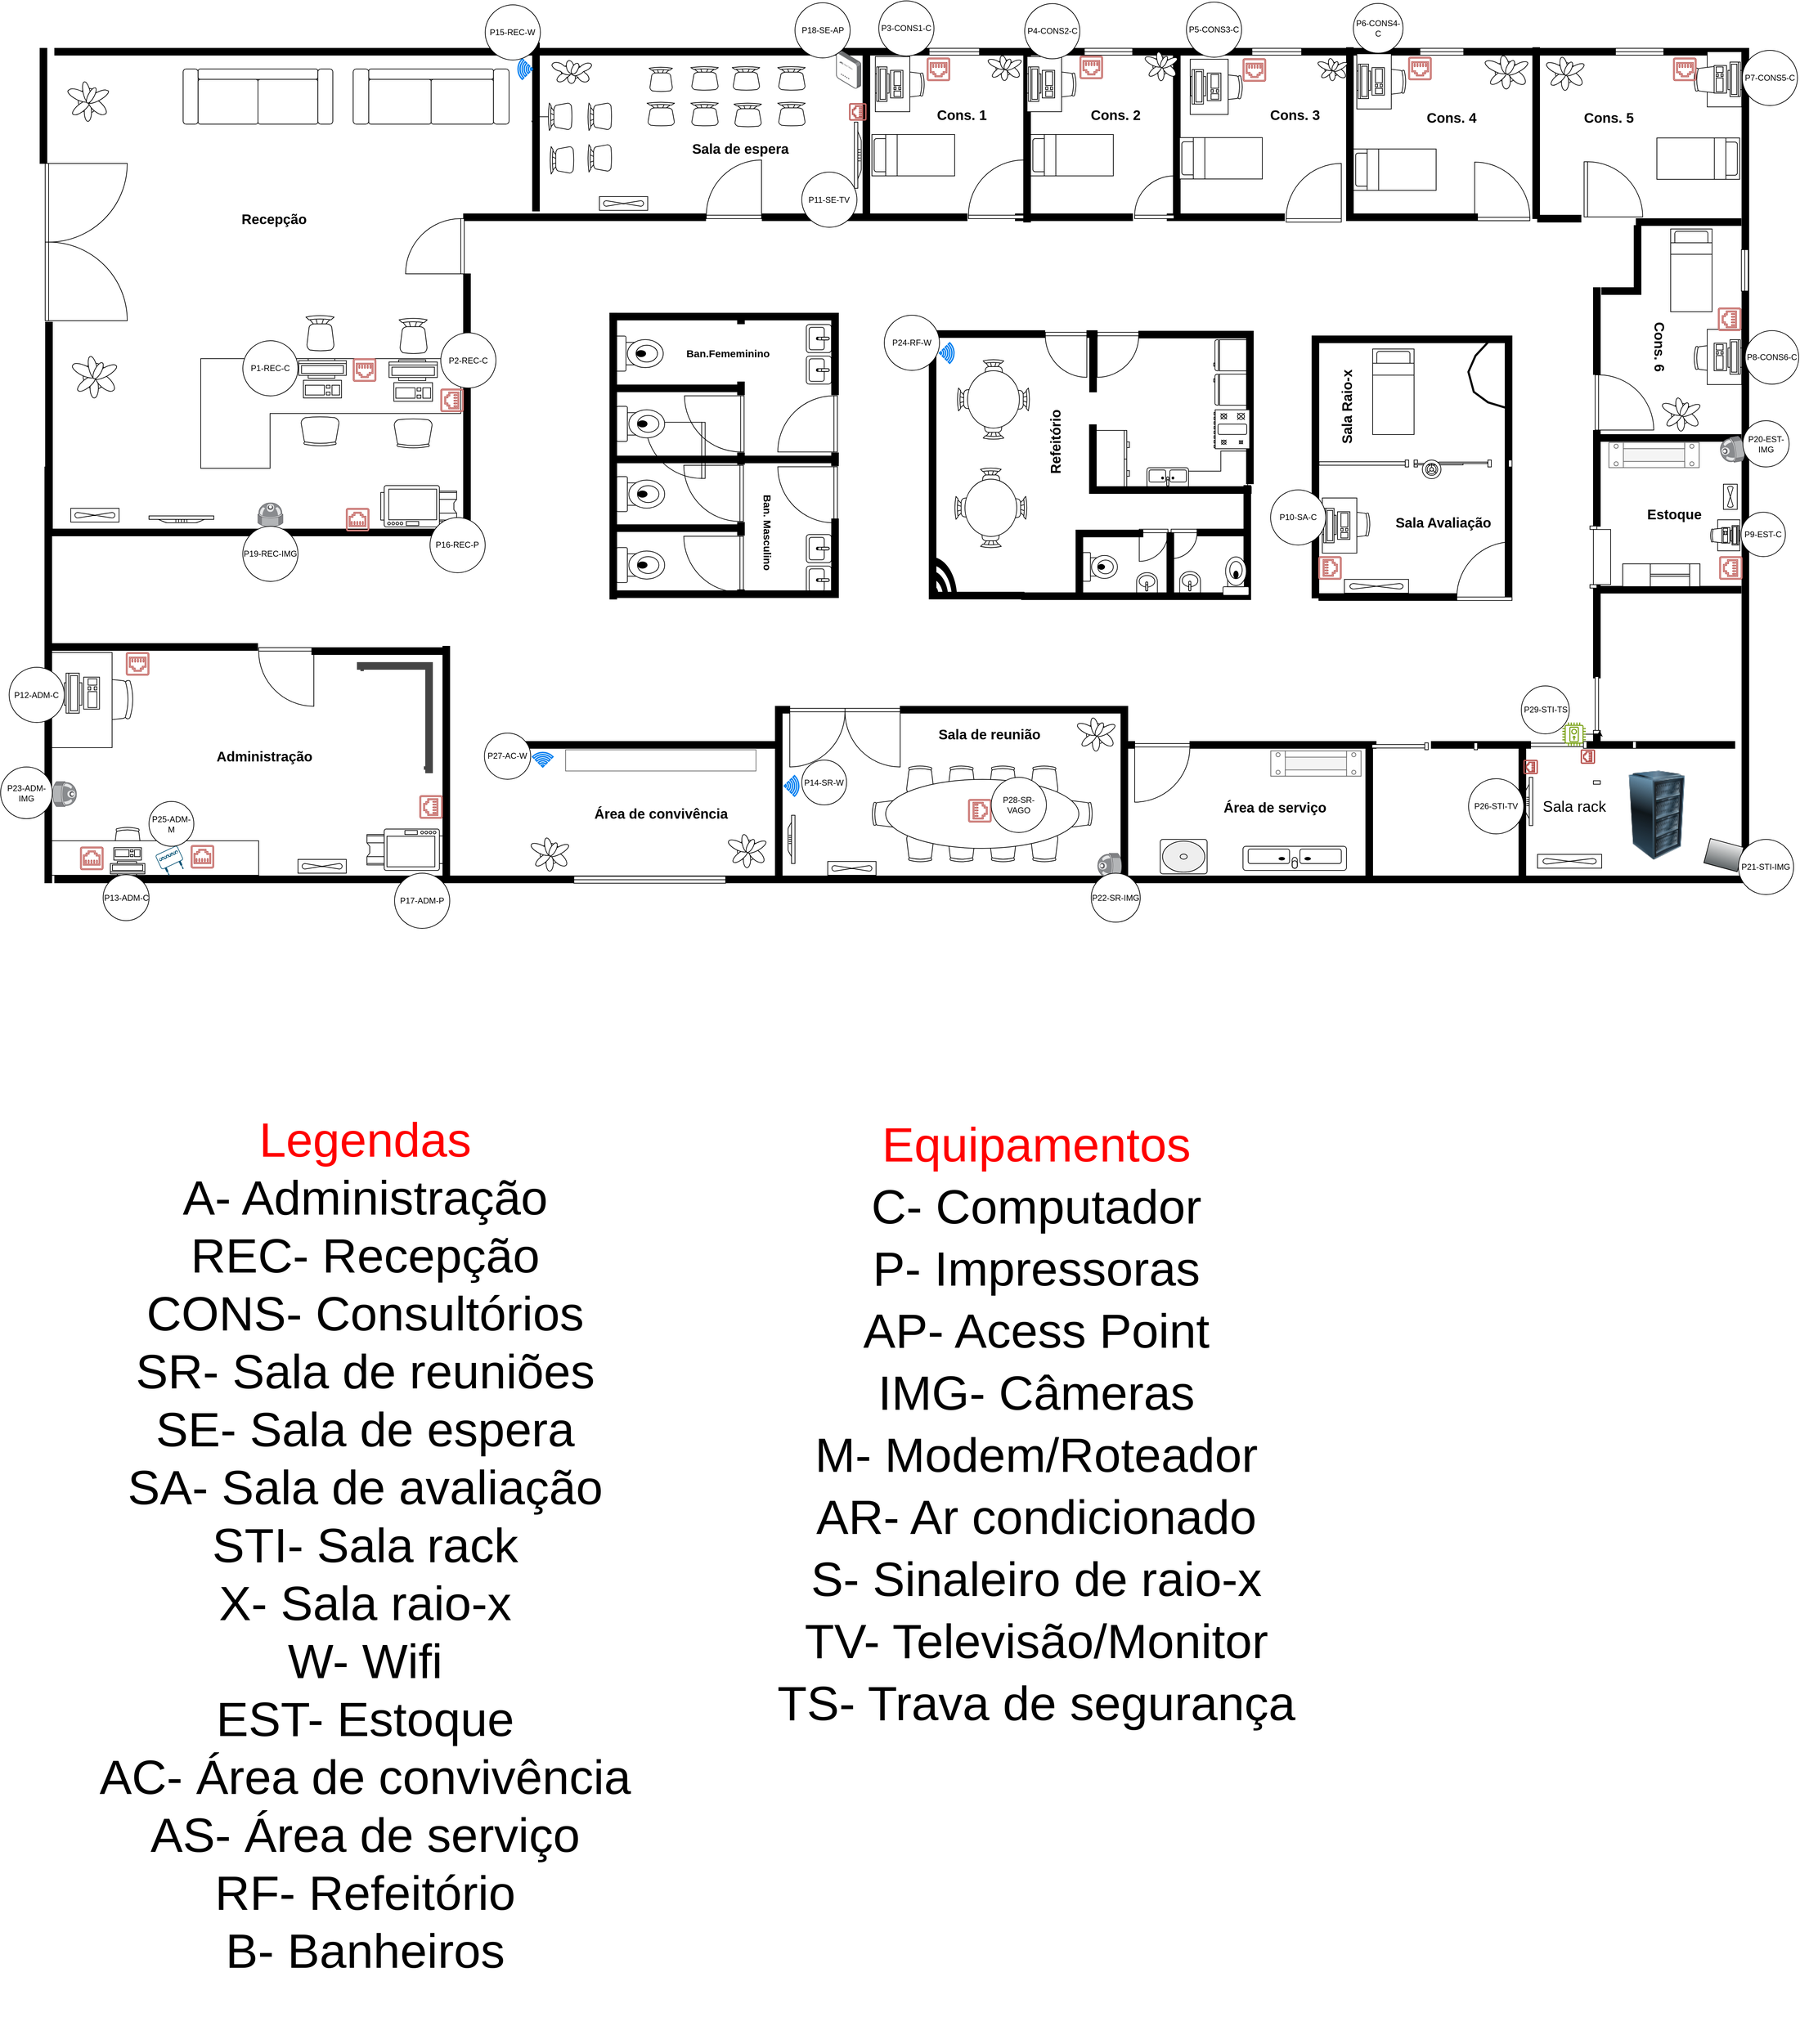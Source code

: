 <mxfile version="28.2.5">
  <diagram name="Page-1" id="38b20595-45e3-9b7f-d5ca-b57f44c5b66d">
    <mxGraphModel dx="2907" dy="1763" grid="1" gridSize="10" guides="1" tooltips="1" connect="1" arrows="1" fold="1" page="1" pageScale="1" pageWidth="1100" pageHeight="850" background="none" math="0" shadow="0">
      <root>
        <mxCell id="0" />
        <mxCell id="1" parent="0" />
        <mxCell id="48ef80bc37b76060-1" value="" style="verticalLabelPosition=bottom;html=1;verticalAlign=top;align=center;strokeWidth=1;shape=mxgraph.floorplan.office_chair;shadow=0;rounded=0;comic=0;fontFamily=Verdana;fontSize=12;movable=1;resizable=1;rotatable=1;deletable=1;editable=1;locked=0;connectable=1;direction=south;" parent="1" vertex="1">
          <mxGeometry x="439.997" y="1154" width="81.7" height="66.5" as="geometry" />
        </mxCell>
        <mxCell id="48ef80bc37b76060-2" value="" style="shape=rect;shadow=0;rounded=0;comic=0;fontFamily=Verdana;fontSize=12;align=center;html=1;direction=north;movable=1;resizable=1;rotatable=1;deletable=1;editable=1;locked=0;connectable=1;" parent="1" vertex="1">
          <mxGeometry x="403" y="1119" width="87.5" height="138" as="geometry" />
        </mxCell>
        <mxCell id="48ef80bc37b76060-48" value="" style="verticalLabelPosition=bottom;html=1;verticalAlign=top;align=center;strokeWidth=1;shape=mxgraph.floorplan.office_chair;shadow=0;rounded=0;comic=0;fontFamily=Verdana;fontSize=12;" parent="1" vertex="1">
          <mxGeometry x="493" y="1372" width="40" height="43" as="geometry" />
        </mxCell>
        <mxCell id="48ef80bc37b76060-49" value="" style="shape=rect;shadow=0;rounded=0;comic=0;fontFamily=Verdana;fontSize=12;align=center;html=1;" parent="1" vertex="1">
          <mxGeometry x="403" y="1392" width="300" height="50" as="geometry" />
        </mxCell>
        <mxCell id="48ef80bc37b76060-10" value="" style="verticalLabelPosition=bottom;html=1;verticalAlign=top;align=center;strokeWidth=1;shape=mxgraph.floorplan.office_chair;shadow=0;rounded=0;comic=0;fontFamily=Verdana;fontSize=12;" parent="1" vertex="1">
          <mxGeometry x="1642" y="1283" width="40" height="43" as="geometry" />
        </mxCell>
        <mxCell id="48ef80bc37b76060-11" value="" style="verticalLabelPosition=bottom;html=1;verticalAlign=top;align=center;strokeWidth=1;shape=mxgraph.floorplan.office_chair;shadow=0;direction=west;rounded=0;comic=0;fontFamily=Verdana;fontSize=12;" parent="1" vertex="1">
          <mxGeometry x="1642" y="1380" width="40" height="43" as="geometry" />
        </mxCell>
        <mxCell id="48ef80bc37b76060-12" value="" style="verticalLabelPosition=bottom;html=1;verticalAlign=top;align=center;strokeWidth=1;shape=mxgraph.floorplan.office_chair;shadow=0;direction=north;rounded=0;comic=0;fontFamily=Verdana;fontSize=12;" parent="1" vertex="1">
          <mxGeometry x="1592" y="1333" width="43" height="40" as="geometry" />
        </mxCell>
        <mxCell id="48ef80bc37b76060-13" value="" style="verticalLabelPosition=bottom;html=1;verticalAlign=top;align=center;strokeWidth=1;shape=mxgraph.floorplan.office_chair;shadow=0;direction=south;rounded=0;comic=0;fontFamily=Verdana;fontSize=12;" parent="1" vertex="1">
          <mxGeometry x="1869" y="1333" width="43" height="40" as="geometry" />
        </mxCell>
        <mxCell id="48ef80bc37b76060-14" value="" style="verticalLabelPosition=bottom;html=1;verticalAlign=top;align=center;strokeWidth=1;shape=mxgraph.floorplan.office_chair;shadow=0;rounded=0;comic=0;fontFamily=Verdana;fontSize=12;" parent="1" vertex="1">
          <mxGeometry x="1702" y="1283" width="40" height="43" as="geometry" />
        </mxCell>
        <mxCell id="48ef80bc37b76060-15" value="" style="verticalLabelPosition=bottom;html=1;verticalAlign=top;align=center;strokeWidth=1;shape=mxgraph.floorplan.office_chair;shadow=0;direction=west;rounded=0;comic=0;fontFamily=Verdana;fontSize=12;" parent="1" vertex="1">
          <mxGeometry x="1702" y="1380" width="40" height="43" as="geometry" />
        </mxCell>
        <mxCell id="48ef80bc37b76060-16" value="" style="verticalLabelPosition=bottom;html=1;verticalAlign=top;align=center;strokeWidth=1;shape=mxgraph.floorplan.office_chair;shadow=0;rounded=0;comic=0;fontFamily=Verdana;fontSize=12;" parent="1" vertex="1">
          <mxGeometry x="1762" y="1283" width="40" height="43" as="geometry" />
        </mxCell>
        <mxCell id="48ef80bc37b76060-17" value="" style="verticalLabelPosition=bottom;html=1;verticalAlign=top;align=center;strokeWidth=1;shape=mxgraph.floorplan.office_chair;shadow=0;direction=west;rounded=0;comic=0;fontFamily=Verdana;fontSize=12;" parent="1" vertex="1">
          <mxGeometry x="1762" y="1380" width="40" height="43" as="geometry" />
        </mxCell>
        <mxCell id="48ef80bc37b76060-18" value="" style="verticalLabelPosition=bottom;html=1;verticalAlign=top;align=center;strokeWidth=1;shape=mxgraph.floorplan.office_chair;shadow=0;rounded=0;comic=0;fontFamily=Verdana;fontSize=12;" parent="1" vertex="1">
          <mxGeometry x="1822" y="1283" width="40" height="43" as="geometry" />
        </mxCell>
        <mxCell id="48ef80bc37b76060-19" value="" style="verticalLabelPosition=bottom;html=1;verticalAlign=top;align=center;strokeWidth=1;shape=mxgraph.floorplan.office_chair;shadow=0;direction=west;rounded=0;comic=0;fontFamily=Verdana;fontSize=12;" parent="1" vertex="1">
          <mxGeometry x="1822" y="1380" width="40" height="43" as="geometry" />
        </mxCell>
        <mxCell id="48ef80bc37b76060-20" value="" style="shape=ellipse;fillColor=#ffffff;strokeColor=#000000;shadow=0;rounded=0;comic=0;fontFamily=Verdana;fontSize=12;align=center;html=1;" parent="1" vertex="1">
          <mxGeometry x="1612" y="1303" width="280" height="100" as="geometry" />
        </mxCell>
        <mxCell id="48ef80bc37b76060-124" value="" style="verticalLabelPosition=bottom;html=1;verticalAlign=top;align=center;strokeWidth=1;shape=mxgraph.floorplan.doorRight;rounded=0;shadow=0;comic=0;fontFamily=Verdana;fontSize=12;" parent="1" vertex="1">
          <mxGeometry x="703" y="1112" width="80" height="85" as="geometry" />
        </mxCell>
        <mxCell id="48ef80bc37b76060-128" value="" style="verticalLabelPosition=bottom;html=1;verticalAlign=top;align=center;strokeWidth=1;shape=mxgraph.floorplan.wallU;fillColor=#000000;rounded=0;shadow=0;comic=0;fontFamily=Verdana;fontSize=12;rotation=90;" parent="1" vertex="1">
          <mxGeometry x="1030.3" y="-380" width="1210" height="2456" as="geometry" />
        </mxCell>
        <mxCell id="48ef80bc37b76060-149" value="" style="verticalLabelPosition=bottom;html=1;verticalAlign=top;align=center;strokeWidth=1;shape=mxgraph.floorplan.wall;fillColor=#000000;rounded=0;shadow=0;comic=0;fontFamily=Verdana;fontSize=12;" parent="1" vertex="1">
          <mxGeometry x="402.5" y="1106" width="299" height="10" as="geometry" />
        </mxCell>
        <mxCell id="48ef80bc37b76060-50" value="" style="verticalLabelPosition=bottom;html=1;verticalAlign=top;align=center;strokeWidth=1;shape=mxgraph.floorplan.workstation;shadow=0;flipV=1;rounded=0;comic=0;fontFamily=Verdana;fontSize=12;" parent="1" vertex="1">
          <mxGeometry x="488" y="1402" width="50" height="40" as="geometry" />
        </mxCell>
        <mxCell id="48ef80bc37b76060-156" value="" style="verticalLabelPosition=bottom;html=1;verticalAlign=top;align=center;strokeWidth=1;shape=mxgraph.floorplan.wall;fillColor=#000000;direction=south;rounded=0;shadow=0;comic=0;fontFamily=Verdana;fontSize=12;" parent="1" vertex="1">
          <mxGeometry x="393" y="850" width="10" height="603" as="geometry" />
        </mxCell>
        <mxCell id="48ef80bc37b76060-162" value="" style="verticalLabelPosition=bottom;html=1;verticalAlign=top;align=center;strokeWidth=1;shape=mxgraph.floorplan.wall;fillColor=#000000;direction=south;rounded=0;shadow=0;comic=0;fontFamily=Verdana;fontSize=12;" parent="1" vertex="1">
          <mxGeometry x="970" y="1110" width="10" height="338" as="geometry" />
        </mxCell>
        <mxCell id="48ef80bc37b76060-163" value="" style="verticalLabelPosition=bottom;html=1;verticalAlign=top;align=center;strokeWidth=1;shape=mxgraph.floorplan.wall;fillColor=#000000;rounded=0;shadow=0;comic=0;fontFamily=Verdana;fontSize=12;" parent="1" vertex="1">
          <mxGeometry x="780" y="1112" width="200" height="10" as="geometry" />
        </mxCell>
        <mxCell id="48ef80bc37b76060-171" value="" style="verticalLabelPosition=bottom;html=1;verticalAlign=top;align=center;strokeWidth=1;shape=mxgraph.floorplan.wall;fillColor=#000000;rounded=0;shadow=0;comic=0;fontFamily=Verdana;fontSize=12;" parent="1" vertex="1">
          <mxGeometry x="1090" y="1248" width="363" height="10" as="geometry" />
        </mxCell>
        <mxCell id="48ef80bc37b76060-178" value="" style="verticalLabelPosition=bottom;html=1;verticalAlign=top;align=center;strokeWidth=1;shape=mxgraph.floorplan.wallCorner;fillColor=#000000;rounded=0;shadow=0;comic=0;fontFamily=Verdana;fontSize=12;" parent="1" vertex="1">
          <mxGeometry x="1452" y="1197" width="21" height="250" as="geometry" />
        </mxCell>
        <mxCell id="48ef80bc37b76060-179" value="" style="verticalLabelPosition=bottom;html=1;verticalAlign=top;align=center;strokeWidth=1;shape=mxgraph.floorplan.wallCorner;fillColor=#000000;direction=south;rounded=0;shadow=0;comic=0;fontFamily=Verdana;fontSize=12;" parent="1" vertex="1">
          <mxGeometry x="1633" y="1197" width="330" height="254" as="geometry" />
        </mxCell>
        <mxCell id="48ef80bc37b76060-180" value="" style="verticalLabelPosition=bottom;html=1;verticalAlign=top;align=center;strokeWidth=1;shape=mxgraph.floorplan.doorDouble;rounded=0;shadow=0;comic=0;fontFamily=Verdana;fontSize=12;" parent="1" vertex="1">
          <mxGeometry x="1473" y="1200" width="160" height="85" as="geometry" />
        </mxCell>
        <mxCell id="48ef80bc37b76060-182" value="" style="verticalLabelPosition=bottom;html=1;verticalAlign=top;align=center;strokeWidth=1;shape=mxgraph.floorplan.plant;rounded=0;shadow=0;comic=0;fontFamily=Verdana;fontSize=12;" parent="1" vertex="1">
          <mxGeometry x="1892" y="1211" width="47" height="51" as="geometry" />
        </mxCell>
        <mxCell id="48ef80bc37b76060-186" value="" style="verticalLabelPosition=bottom;html=1;verticalAlign=top;align=center;strokeWidth=1;shape=mxgraph.floorplan.wall;fillColor=#000000;rounded=0;shadow=0;comic=0;fontFamily=Verdana;fontSize=12;" parent="1" vertex="1">
          <mxGeometry x="1963" y="1248" width="10" height="10" as="geometry" />
        </mxCell>
        <mxCell id="48ef80bc37b76060-187" value="" style="verticalLabelPosition=bottom;html=1;verticalAlign=top;align=center;strokeWidth=1;shape=mxgraph.floorplan.doorLeft;rounded=0;shadow=0;comic=0;fontFamily=Verdana;fontSize=12;" parent="1" vertex="1">
          <mxGeometry x="1973" y="1251" width="80" height="85" as="geometry" />
        </mxCell>
        <mxCell id="48ef80bc37b76060-188" value="" style="verticalLabelPosition=bottom;html=1;verticalAlign=top;align=center;strokeWidth=1;shape=mxgraph.floorplan.wall;fillColor=#000000;rounded=0;shadow=0;comic=0;fontFamily=Verdana;fontSize=12;" parent="1" vertex="1">
          <mxGeometry x="2053" y="1248" width="270" height="10" as="geometry" />
        </mxCell>
        <mxCell id="48ef80bc37b76060-189" value="" style="verticalLabelPosition=bottom;html=1;verticalAlign=top;align=center;strokeWidth=1;shape=mxgraph.floorplan.wall;fillColor=#000000;direction=south;rounded=0;shadow=0;comic=0;fontFamily=Verdana;fontSize=12;" parent="1" vertex="1">
          <mxGeometry x="2308" y="1258" width="10" height="191" as="geometry" />
        </mxCell>
        <mxCell id="48ef80bc37b76060-204" value="" style="verticalLabelPosition=bottom;html=1;verticalAlign=top;align=center;strokeWidth=1;shape=mxgraph.floorplan.wall;fillColor=#000000;direction=south;rounded=0;shadow=0;comic=0;fontFamily=Verdana;fontSize=12;" parent="1" vertex="1">
          <mxGeometry x="2530" y="1257" width="10" height="191" as="geometry" />
        </mxCell>
        <mxCell id="48ef80bc37b76060-205" value="" style="verticalLabelPosition=bottom;html=1;verticalAlign=top;align=center;strokeWidth=1;shape=mxgraph.floorplan.wall;fillColor=#000000;rounded=0;shadow=0;comic=0;fontFamily=Verdana;fontSize=12;" parent="1" vertex="1">
          <mxGeometry x="2403" y="1248" width="144" height="10" as="geometry" />
        </mxCell>
        <mxCell id="48ef80bc37b76060-215" value="" style="verticalLabelPosition=bottom;html=1;verticalAlign=top;align=center;strokeWidth=1;shape=mxgraph.floorplan.wall;fillColor=#000000;rounded=0;shadow=0;comic=0;fontFamily=Verdana;fontSize=12;" parent="1" vertex="1">
          <mxGeometry x="2648" y="1023" width="204" height="10" as="geometry" />
        </mxCell>
        <mxCell id="48ef80bc37b76060-216" value="" style="verticalLabelPosition=bottom;html=1;verticalAlign=top;align=center;strokeWidth=1;shape=mxgraph.floorplan.wall;fillColor=#000000;direction=south;rounded=0;shadow=0;comic=0;fontFamily=Verdana;fontSize=12;" parent="1" vertex="1">
          <mxGeometry x="2638" y="1017" width="10" height="139" as="geometry" />
        </mxCell>
        <mxCell id="48ef80bc37b76060-217" value="" style="verticalLabelPosition=bottom;html=1;verticalAlign=top;align=center;strokeWidth=1;shape=mxgraph.floorplan.wall;fillColor=#000000;rounded=0;shadow=0;comic=0;fontFamily=Verdana;fontSize=12;" parent="1" vertex="1">
          <mxGeometry x="2627" y="1248" width="216" height="10" as="geometry" />
        </mxCell>
        <mxCell id="48ef80bc37b76060-221" value="" style="verticalLabelPosition=bottom;html=1;verticalAlign=top;align=center;strokeWidth=1;shape=mxgraph.floorplan.wall;fillColor=#000000;direction=south;rounded=0;shadow=0;comic=0;fontFamily=Verdana;fontSize=12;" parent="1" vertex="1">
          <mxGeometry x="2638" y="1237" width="10" height="20" as="geometry" />
        </mxCell>
        <mxCell id="48ef80bc37b76060-228" value="" style="verticalLabelPosition=bottom;html=1;verticalAlign=top;align=center;strokeWidth=1;shape=mxgraph.floorplan.wall;fillColor=#000000;rounded=0;shadow=0;comic=0;fontFamily=Verdana;fontSize=12;" parent="1" vertex="1">
          <mxGeometry x="2648" y="803" width="204" height="10" as="geometry" />
        </mxCell>
        <mxCell id="48ef80bc37b76060-229" value="" style="verticalLabelPosition=bottom;html=1;verticalAlign=top;align=center;strokeWidth=1;shape=mxgraph.floorplan.wall;fillColor=#000000;direction=south;rounded=0;shadow=0;comic=0;fontFamily=Verdana;fontSize=12;" parent="1" vertex="1">
          <mxGeometry x="2638" y="797" width="10" height="139" as="geometry" />
        </mxCell>
        <mxCell id="48ef80bc37b76060-238" value="" style="verticalLabelPosition=bottom;html=1;verticalAlign=top;align=center;strokeWidth=1;shape=mxgraph.floorplan.wall;fillColor=#000000;rounded=0;shadow=0;comic=0;fontFamily=Verdana;fontSize=12;" parent="1" vertex="1">
          <mxGeometry x="2700" y="490" width="152" height="10" as="geometry" />
        </mxCell>
        <mxCell id="48ef80bc37b76060-239" value="" style="verticalLabelPosition=bottom;html=1;verticalAlign=top;align=center;strokeWidth=1;shape=mxgraph.floorplan.wall;fillColor=#000000;direction=south;rounded=0;shadow=0;comic=0;fontFamily=Verdana;fontSize=12;" parent="1" vertex="1">
          <mxGeometry x="2638" y="630" width="10" height="86" as="geometry" />
        </mxCell>
        <mxCell id="48ef80bc37b76060-245" value="" style="verticalLabelPosition=bottom;html=1;verticalAlign=top;align=center;strokeWidth=1;shape=mxgraph.floorplan.doorLeft;rounded=0;shadow=0;comic=0;fontFamily=Verdana;fontSize=12;rotation=90;flipV=1;flipH=1;" parent="1" vertex="1">
          <mxGeometry x="2643" y="714" width="80" height="85" as="geometry" />
        </mxCell>
        <mxCell id="48ef80bc37b76060-249" value="" style="verticalLabelPosition=bottom;html=1;verticalAlign=top;align=center;strokeWidth=1;shape=mxgraph.floorplan.wall;fillColor=#000000;direction=south;rounded=0;shadow=0;comic=0;fontFamily=Verdana;fontSize=12;" parent="1" vertex="1">
          <mxGeometry x="2550" y="242" width="10" height="248" as="geometry" />
        </mxCell>
        <mxCell id="48ef80bc37b76060-255" value="" style="verticalLabelPosition=bottom;html=1;verticalAlign=top;align=center;strokeWidth=1;shape=mxgraph.floorplan.doorLeft;rounded=0;shadow=0;comic=0;fontFamily=Verdana;fontSize=12;rotation=90;flipV=1;flipH=1;" parent="1" vertex="1">
          <mxGeometry x="2627" y="405" width="80" height="85" as="geometry" />
        </mxCell>
        <mxCell id="48ef80bc37b76060-256" value="" style="verticalLabelPosition=bottom;html=1;verticalAlign=top;align=center;strokeWidth=1;shape=mxgraph.floorplan.plant;rounded=0;shadow=0;comic=0;fontFamily=Verdana;fontSize=12;" parent="1" vertex="1">
          <mxGeometry x="2740" y="747" width="47" height="51" as="geometry" />
        </mxCell>
        <mxCell id="48ef80bc37b76060-278" value="" style="verticalLabelPosition=bottom;html=1;verticalAlign=top;align=center;strokeWidth=1;shape=mxgraph.floorplan.plant;rounded=0;shadow=0;comic=0;fontFamily=Verdana;fontSize=12;" parent="1" vertex="1">
          <mxGeometry x="2572" y="253" width="47" height="51" as="geometry" />
        </mxCell>
        <mxCell id="48ef80bc37b76060-285" value="" style="verticalLabelPosition=bottom;html=1;verticalAlign=top;align=center;strokeWidth=1;shape=mxgraph.floorplan.wall;fillColor=#000000;direction=south;rounded=0;shadow=0;comic=0;fontFamily=Verdana;fontSize=12;" parent="1" vertex="1">
          <mxGeometry x="2280" y="242" width="10" height="248" as="geometry" />
        </mxCell>
        <mxCell id="48ef80bc37b76060-286" value="" style="verticalLabelPosition=bottom;html=1;verticalAlign=top;align=center;strokeWidth=1;shape=mxgraph.floorplan.plant;rounded=0;shadow=0;comic=0;fontFamily=Verdana;fontSize=12;" parent="1" vertex="1">
          <mxGeometry x="2483" y="251" width="54" height="51" as="geometry" />
        </mxCell>
        <mxCell id="48ef80bc37b76060-287" value="" style="verticalLabelPosition=bottom;html=1;verticalAlign=top;align=center;strokeWidth=1;shape=mxgraph.floorplan.doorLeft;rounded=0;shadow=0;comic=0;fontFamily=Verdana;fontSize=12;flipV=1;" parent="1" vertex="1">
          <mxGeometry x="2465.86" y="408" width="80" height="85" as="geometry" />
        </mxCell>
        <mxCell id="48ef80bc37b76060-288" value="" style="verticalLabelPosition=bottom;html=1;verticalAlign=top;align=center;strokeWidth=1;shape=mxgraph.floorplan.wall;fillColor=#000000;rounded=0;shadow=0;comic=0;fontFamily=Verdana;fontSize=12;" parent="1" vertex="1">
          <mxGeometry x="2280" y="483" width="190" height="10" as="geometry" />
        </mxCell>
        <mxCell id="48ef80bc37b76060-289" value="" style="verticalLabelPosition=bottom;html=1;verticalAlign=top;align=center;strokeWidth=1;shape=mxgraph.floorplan.doorRight;rounded=0;shadow=0;comic=0;fontFamily=Verdana;fontSize=12;flipV=1;" parent="1" vertex="1">
          <mxGeometry x="2192.5" y="410" width="80" height="85" as="geometry" />
        </mxCell>
        <mxCell id="48ef80bc37b76060-290" value="" style="verticalLabelPosition=bottom;html=1;verticalAlign=top;align=center;strokeWidth=1;shape=mxgraph.floorplan.wall;fillColor=#000000;rounded=0;shadow=0;comic=0;fontFamily=Verdana;fontSize=12;" parent="1" vertex="1">
          <mxGeometry x="2020" y="483" width="170" height="10" as="geometry" />
        </mxCell>
        <mxCell id="48ef80bc37b76060-291" value="" style="verticalLabelPosition=bottom;html=1;verticalAlign=top;align=center;strokeWidth=1;shape=mxgraph.floorplan.wall;fillColor=#000000;direction=south;rounded=0;shadow=0;comic=0;fontFamily=Verdana;fontSize=12;" parent="1" vertex="1">
          <mxGeometry x="2000" y="247" width="68" height="244" as="geometry" />
        </mxCell>
        <mxCell id="48ef80bc37b76060-292" value="" style="group;rotation=90;" parent="1" vertex="1" connectable="0">
          <mxGeometry x="2048" y="256" width="80" height="77" as="geometry" />
        </mxCell>
        <mxCell id="48ef80bc37b76060-293" value="" style="verticalLabelPosition=bottom;html=1;verticalAlign=top;align=center;strokeWidth=1;shape=mxgraph.floorplan.office_chair;shadow=0;rounded=0;comic=0;fontFamily=Verdana;fontSize=12;rotation=90;" parent="48ef80bc37b76060-292" vertex="1">
          <mxGeometry x="38" y="19.8" width="40" height="47.3" as="geometry" />
        </mxCell>
        <mxCell id="48ef80bc37b76060-294" value="" style="shape=rect;shadow=0;rounded=0;comic=0;fontFamily=Verdana;fontSize=12;align=center;html=1;rotation=90;" parent="48ef80bc37b76060-292" vertex="1">
          <mxGeometry x="-7" y="15.4" width="80" height="55.0" as="geometry" />
        </mxCell>
        <mxCell id="48ef80bc37b76060-295" value="" style="verticalLabelPosition=bottom;html=1;verticalAlign=top;align=center;strokeWidth=1;shape=mxgraph.floorplan.workstation;shadow=0;flipV=1;rounded=0;comic=0;fontFamily=Verdana;fontSize=12;rotation=90;" parent="48ef80bc37b76060-292" vertex="1">
          <mxGeometry x="3" y="20.9" width="50" height="44" as="geometry" />
        </mxCell>
        <mxCell id="48ef80bc37b76060-297" value="" style="verticalLabelPosition=bottom;html=1;verticalAlign=top;align=center;strokeWidth=1;shape=mxgraph.floorplan.plant;rounded=0;shadow=0;comic=0;fontFamily=Verdana;fontSize=12;" parent="1" vertex="1">
          <mxGeometry x="2240" y="256" width="37" height="34" as="geometry" />
        </mxCell>
        <mxCell id="48ef80bc37b76060-298" value="" style="verticalLabelPosition=bottom;html=1;verticalAlign=top;align=center;strokeWidth=1;shape=mxgraph.floorplan.doorRight;rounded=0;shadow=0;comic=0;fontFamily=Verdana;fontSize=12;flipV=1;" parent="1" vertex="1">
          <mxGeometry x="1973" y="405" width="57" height="85" as="geometry" />
        </mxCell>
        <mxCell id="48ef80bc37b76060-299" value="" style="verticalLabelPosition=bottom;html=1;verticalAlign=top;align=center;strokeWidth=1;shape=mxgraph.floorplan.wall;fillColor=#000000;rounded=0;shadow=0;comic=0;fontFamily=Verdana;fontSize=12;" parent="1" vertex="1">
          <mxGeometry x="1800" y="483" width="170" height="10" as="geometry" />
        </mxCell>
        <mxCell id="48ef80bc37b76060-300" value="" style="verticalLabelPosition=bottom;html=1;verticalAlign=top;align=center;strokeWidth=1;shape=mxgraph.floorplan.wall;fillColor=#000000;direction=south;rounded=0;shadow=0;comic=0;fontFamily=Verdana;fontSize=12;" parent="1" vertex="1">
          <mxGeometry x="1812" y="251" width="10" height="244" as="geometry" />
        </mxCell>
        <mxCell id="48ef80bc37b76060-301" value="" style="group;rotation=90;" parent="1" vertex="1" connectable="0">
          <mxGeometry x="1812" y="260" width="80" height="70" as="geometry" />
        </mxCell>
        <mxCell id="48ef80bc37b76060-302" value="" style="verticalLabelPosition=bottom;html=1;verticalAlign=top;align=center;strokeWidth=1;shape=mxgraph.floorplan.office_chair;shadow=0;rounded=0;comic=0;fontFamily=Verdana;fontSize=12;rotation=90;" parent="48ef80bc37b76060-301" vertex="1">
          <mxGeometry x="35" y="14" width="40" height="43" as="geometry" />
        </mxCell>
        <mxCell id="48ef80bc37b76060-303" value="" style="shape=rect;shadow=0;rounded=0;comic=0;fontFamily=Verdana;fontSize=12;align=center;html=1;rotation=90;" parent="48ef80bc37b76060-301" vertex="1">
          <mxGeometry x="-10" y="10" width="80" height="50" as="geometry" />
        </mxCell>
        <mxCell id="48ef80bc37b76060-304" value="" style="verticalLabelPosition=bottom;html=1;verticalAlign=top;align=center;strokeWidth=1;shape=mxgraph.floorplan.workstation;shadow=0;flipV=1;rounded=0;comic=0;fontFamily=Verdana;fontSize=12;rotation=90;" parent="48ef80bc37b76060-301" vertex="1">
          <mxGeometry y="15" width="50" height="40" as="geometry" />
        </mxCell>
        <mxCell id="48ef80bc37b76060-306" value="" style="verticalLabelPosition=bottom;html=1;verticalAlign=top;align=center;strokeWidth=1;shape=mxgraph.floorplan.plant;rounded=0;shadow=0;comic=0;fontFamily=Verdana;fontSize=12;" parent="1" vertex="1">
          <mxGeometry x="1990" y="245.9" width="40" height="44.1" as="geometry" />
        </mxCell>
        <mxCell id="48ef80bc37b76060-307" value="" style="verticalLabelPosition=bottom;html=1;verticalAlign=top;align=center;strokeWidth=1;shape=mxgraph.floorplan.doorRight;rounded=0;shadow=0;comic=0;fillColor=#FFFFFF;fontFamily=Verdana;fontSize=12;flipV=1;" parent="1" vertex="1">
          <mxGeometry x="1732" y="460" width="80" height="30" as="geometry" />
        </mxCell>
        <mxCell id="48ef80bc37b76060-308" value="" style="verticalLabelPosition=bottom;html=1;verticalAlign=top;align=center;strokeWidth=1;shape=mxgraph.floorplan.wall;fillColor=#000000;rounded=0;shadow=0;comic=0;fontFamily=Verdana;fontSize=12;" parent="1" vertex="1">
          <mxGeometry x="1653" y="483" width="77" height="10" as="geometry" />
        </mxCell>
        <mxCell id="48ef80bc37b76060-309" value="" style="verticalLabelPosition=bottom;html=1;verticalAlign=top;align=center;strokeWidth=1;shape=mxgraph.floorplan.wall;fillColor=#000000;direction=south;rounded=0;shadow=0;comic=0;fontFamily=Verdana;fontSize=12;" parent="1" vertex="1">
          <mxGeometry x="1510" y="247" width="148" height="244" as="geometry" />
        </mxCell>
        <mxCell id="48ef80bc37b76060-310" value="" style="group;rotation=270;" parent="1" vertex="1" connectable="0">
          <mxGeometry x="1592" y="260" width="80" height="70" as="geometry" />
        </mxCell>
        <mxCell id="48ef80bc37b76060-311" value="" style="verticalLabelPosition=bottom;html=1;verticalAlign=top;align=center;strokeWidth=1;shape=mxgraph.floorplan.office_chair;shadow=0;rounded=0;comic=0;fontFamily=Verdana;fontSize=12;rotation=90;" parent="48ef80bc37b76060-310" vertex="1">
          <mxGeometry x="35" y="14" width="40" height="43" as="geometry" />
        </mxCell>
        <mxCell id="48ef80bc37b76060-312" value="" style="shape=rect;shadow=0;rounded=0;comic=0;fontFamily=Verdana;fontSize=12;align=center;html=1;rotation=90;" parent="48ef80bc37b76060-310" vertex="1">
          <mxGeometry x="-10" y="10" width="80" height="50" as="geometry" />
        </mxCell>
        <mxCell id="48ef80bc37b76060-313" value="" style="verticalLabelPosition=bottom;html=1;verticalAlign=top;align=center;strokeWidth=1;shape=mxgraph.floorplan.workstation;shadow=0;flipV=1;rounded=0;comic=0;fontFamily=Verdana;fontSize=12;rotation=90;" parent="48ef80bc37b76060-310" vertex="1">
          <mxGeometry y="15" width="50" height="40" as="geometry" />
        </mxCell>
        <mxCell id="48ef80bc37b76060-315" value="" style="verticalLabelPosition=bottom;html=1;verticalAlign=top;align=center;strokeWidth=1;shape=mxgraph.floorplan.plant;rounded=0;shadow=0;comic=0;fontFamily=Verdana;fontSize=12;" parent="1" vertex="1">
          <mxGeometry x="1762" y="251.7" width="42" height="38" as="geometry" />
        </mxCell>
        <mxCell id="48ef80bc37b76060-317" value="" style="verticalLabelPosition=bottom;html=1;verticalAlign=top;align=center;strokeWidth=1;shape=mxgraph.floorplan.wall;fillColor=#000000;rounded=0;shadow=0;comic=0;fontFamily=Verdana;fontSize=12;" parent="1" vertex="1">
          <mxGeometry x="1433" y="483" width="227" height="10" as="geometry" />
        </mxCell>
        <mxCell id="48ef80bc37b76060-325" value="" style="verticalLabelPosition=bottom;html=1;verticalAlign=top;align=center;strokeWidth=1;shape=mxgraph.floorplan.doorRight;rounded=0;shadow=0;comic=0;fontFamily=Verdana;fontSize=12;flipV=1;" parent="1" vertex="1">
          <mxGeometry x="1352" y="405" width="80" height="85" as="geometry" />
        </mxCell>
        <mxCell id="48ef80bc37b76060-326" value="" style="verticalLabelPosition=bottom;html=1;verticalAlign=top;align=center;strokeWidth=1;shape=mxgraph.floorplan.wall;fillColor=#000000;rounded=0;shadow=0;comic=0;fontFamily=Verdana;fontSize=12;" parent="1" vertex="1">
          <mxGeometry x="1000" y="483" width="351" height="10" as="geometry" />
        </mxCell>
        <mxCell id="48ef80bc37b76060-327" value="" style="verticalLabelPosition=bottom;html=1;verticalAlign=top;align=center;strokeWidth=1;shape=mxgraph.floorplan.wall;fillColor=#000000;direction=south;rounded=0;shadow=0;comic=0;fontFamily=Verdana;fontSize=12;" parent="1" vertex="1">
          <mxGeometry x="1100" y="235" width="10" height="244" as="geometry" />
        </mxCell>
        <mxCell id="48ef80bc37b76060-333" value="" style="verticalLabelPosition=bottom;html=1;verticalAlign=top;align=center;strokeWidth=1;shape=mxgraph.floorplan.plant;rounded=0;shadow=0;comic=0;fontFamily=Verdana;fontSize=12;" parent="1" vertex="1">
          <mxGeometry x="1130" y="259.2" width="50" height="34.8" as="geometry" />
        </mxCell>
        <mxCell id="mHR4mmDOJPBi_XwRts7C-11" value="" style="verticalLabelPosition=bottom;html=1;verticalAlign=top;align=center;shape=mxgraph.floorplan.wallU;fillColor=strokeColor;direction=west;" parent="1" vertex="1">
          <mxGeometry x="394" y="640" width="616" height="310" as="geometry" />
        </mxCell>
        <mxCell id="mHR4mmDOJPBi_XwRts7C-20" value="" style="verticalLabelPosition=bottom;html=1;verticalAlign=top;align=center;shape=mxgraph.floorplan.doorDouble;aspect=fixed;direction=north;" parent="1" vertex="1">
          <mxGeometry x="393.5" y="410" width="121.13" height="228" as="geometry" />
        </mxCell>
        <mxCell id="mHR4mmDOJPBi_XwRts7C-21" value="" style="verticalLabelPosition=bottom;html=1;verticalAlign=top;align=center;shape=mxgraph.floorplan.wall;fillColor=strokeColor;direction=south;" parent="1" vertex="1">
          <mxGeometry x="386" y="243" width="10" height="167" as="geometry" />
        </mxCell>
        <mxCell id="mHR4mmDOJPBi_XwRts7C-25" value="" style="verticalLabelPosition=bottom;html=1;verticalAlign=top;align=center;shape=mxgraph.floorplan.doorRight;aspect=fixed;direction=south;" parent="1" vertex="1">
          <mxGeometry x="916" y="490" width="85" height="80" as="geometry" />
        </mxCell>
        <mxCell id="mHR4mmDOJPBi_XwRts7C-27" value="" style="edgeStyle=orthogonalEdgeStyle;rounded=0;orthogonalLoop=1;jettySize=auto;html=1;" parent="1" target="mHR4mmDOJPBi_XwRts7C-26" edge="1">
          <mxGeometry relative="1" as="geometry">
            <mxPoint x="1003.003" y="627.86" as="sourcePoint" />
            <mxPoint x="1648.722" y="240.86" as="targetPoint" />
          </mxGeometry>
        </mxCell>
        <mxCell id="mHR4mmDOJPBi_XwRts7C-26" value="" style="verticalLabelPosition=bottom;html=1;verticalAlign=top;align=center;shape=mxgraph.floorplan.wall;fillColor=strokeColor;direction=south;" parent="1" vertex="1">
          <mxGeometry x="1000" y="570" width="10" height="90" as="geometry" />
        </mxCell>
        <mxCell id="mHR4mmDOJPBi_XwRts7C-28" value="" style="verticalLabelPosition=bottom;html=1;verticalAlign=top;align=center;shape=mxgraph.floorplan.chair;" parent="1" vertex="1">
          <mxGeometry x="906.5" y="634" width="41" height="52" as="geometry" />
        </mxCell>
        <mxCell id="mHR4mmDOJPBi_XwRts7C-29" value="" style="verticalLabelPosition=bottom;html=1;verticalAlign=top;align=center;shape=mxgraph.floorplan.chair;" parent="1" vertex="1">
          <mxGeometry x="771.5" y="630" width="41" height="52" as="geometry" />
        </mxCell>
        <mxCell id="mHR4mmDOJPBi_XwRts7C-47" value="" style="verticalLabelPosition=bottom;html=1;verticalAlign=top;align=center;shape=mxgraph.floorplan.desk_corner_2;" parent="1" vertex="1">
          <mxGeometry x="619" y="693" width="377" height="159" as="geometry" />
        </mxCell>
        <mxCell id="mHR4mmDOJPBi_XwRts7C-48" value="" style="verticalLabelPosition=bottom;html=1;verticalAlign=top;align=center;shape=mxgraph.floorplan.workstation;" parent="1" vertex="1">
          <mxGeometry x="892" y="694.81" width="70" height="60" as="geometry" />
        </mxCell>
        <mxCell id="mHR4mmDOJPBi_XwRts7C-50" value="" style="verticalLabelPosition=bottom;html=1;verticalAlign=top;align=center;shape=mxgraph.floorplan.workstation;" parent="1" vertex="1">
          <mxGeometry x="761" y="693" width="69" height="57" as="geometry" />
        </mxCell>
        <mxCell id="mHR4mmDOJPBi_XwRts7C-51" value="" style="verticalLabelPosition=bottom;html=1;verticalAlign=top;align=center;shape=mxgraph.floorplan.flat_tv;direction=west;" parent="1" vertex="1">
          <mxGeometry x="544" y="921" width="94" height="10" as="geometry" />
        </mxCell>
        <mxCell id="mHR4mmDOJPBi_XwRts7C-52" value="" style="verticalLabelPosition=bottom;html=1;verticalAlign=top;align=center;shape=mxgraph.floorplan.office_chair;direction=west;" parent="1" vertex="1">
          <mxGeometry x="764" y="777" width="56" height="43" as="geometry" />
        </mxCell>
        <mxCell id="mHR4mmDOJPBi_XwRts7C-53" value="" style="verticalLabelPosition=bottom;html=1;verticalAlign=top;align=center;shape=mxgraph.floorplan.office_chair;direction=west;" parent="1" vertex="1">
          <mxGeometry x="899" y="780" width="56" height="43" as="geometry" />
        </mxCell>
        <mxCell id="mHR4mmDOJPBi_XwRts7C-54" value="" style="verticalLabelPosition=bottom;html=1;verticalAlign=top;align=center;shape=mxgraph.floorplan.copier;" parent="1" vertex="1">
          <mxGeometry x="880" y="877" width="110" height="60" as="geometry" />
        </mxCell>
        <mxCell id="mHR4mmDOJPBi_XwRts7C-55" value="" style="verticalLabelPosition=bottom;html=1;verticalAlign=top;align=center;shape=mxgraph.floorplan.couch;" parent="1" vertex="1">
          <mxGeometry x="593.5" y="273" width="217" height="80" as="geometry" />
        </mxCell>
        <mxCell id="mHR4mmDOJPBi_XwRts7C-56" value="" style="verticalLabelPosition=bottom;html=1;verticalAlign=top;align=center;shape=mxgraph.floorplan.couch;" parent="1" vertex="1">
          <mxGeometry x="840" y="273" width="226" height="80" as="geometry" />
        </mxCell>
        <mxCell id="mHR4mmDOJPBi_XwRts7C-57" value="" style="verticalLabelPosition=bottom;html=1;verticalAlign=top;align=center;shape=mxgraph.floorplan.plant;" parent="1" vertex="1">
          <mxGeometry x="430.56" y="288" width="47" height="61" as="geometry" />
        </mxCell>
        <mxCell id="mHR4mmDOJPBi_XwRts7C-58" value="" style="verticalLabelPosition=bottom;html=1;verticalAlign=top;align=center;shape=mxgraph.floorplan.plant;" parent="1" vertex="1">
          <mxGeometry x="436" y="686" width="54" height="64" as="geometry" />
        </mxCell>
        <mxCell id="mHR4mmDOJPBi_XwRts7C-59" value="" style="image;points=[];aspect=fixed;html=1;align=center;shadow=0;dashed=0;image=img/lib/allied_telesis/wireless/Access_Point_Indoor.svg;" parent="1" vertex="1">
          <mxGeometry x="1540" y="247" width="36.6" height="54.6" as="geometry" />
        </mxCell>
        <mxCell id="mHR4mmDOJPBi_XwRts7C-62" value="" style="verticalLabelPosition=bottom;html=1;verticalAlign=top;align=center;shape=mxgraph.floorplan.flat_tv;direction=south;" parent="1" vertex="1">
          <mxGeometry x="1566.6" y="350" width="10" height="96" as="geometry" />
        </mxCell>
        <mxCell id="mHR4mmDOJPBi_XwRts7C-66" value="" style="verticalLabelPosition=bottom;html=1;verticalAlign=top;align=center;shape=mxgraph.floorplan.copier;direction=west;" parent="1" vertex="1">
          <mxGeometry x="860" y="1375" width="110" height="60" as="geometry" />
        </mxCell>
        <mxCell id="mHR4mmDOJPBi_XwRts7C-69" value="" style="verticalLabelPosition=bottom;html=1;verticalAlign=top;align=center;shape=mxgraph.floorplan.workstation;direction=north;" parent="1" vertex="1">
          <mxGeometry x="421.25" y="1149" width="51" height="58" as="geometry" />
        </mxCell>
        <mxCell id="mHR4mmDOJPBi_XwRts7C-75" value="" style="shape=mxgraph.rackGeneral.cabinetLeg;html=1;shadow=0;dashed=0;fillColor=#444444;strokeColor=#444444;verticalLabelPosition=bottom;labelBackgroundColor=#ffffff;verticalAlign=top;direction=north;" parent="1" vertex="1">
          <mxGeometry x="846" y="1133.5" width="109" height="160" as="geometry" />
        </mxCell>
        <mxCell id="mHR4mmDOJPBi_XwRts7C-79" value="" style="image;html=1;image=img/lib/clip_art/computers/Server_Rack_128x128.png" parent="1" vertex="1">
          <mxGeometry x="2640" y="1290" width="180" height="130" as="geometry" />
        </mxCell>
        <mxCell id="mHR4mmDOJPBi_XwRts7C-82" value="" style="shape=mxgraph.networks2.icon;aspect=fixed;fillColor=#EDEDED;strokeColor=#000000;gradientColor=#5B6163;network2IconShadow=1;network2bgFillColor=none;labelPosition=center;verticalLabelPosition=bottom;align=center;verticalAlign=top;network2Icon=mxgraph.networks2.cctv;network2IconXOffset=-0.0;network2IconYOffset=-0.035;network2IconW=1.0;network2IconH=0.728;rotation=15;" parent="1" vertex="1">
          <mxGeometry x="2801.98" y="1394.61" width="50.02" height="36.395" as="geometry" />
        </mxCell>
        <mxCell id="mHR4mmDOJPBi_XwRts7C-85" value="" style="verticalLabelPosition=bottom;html=1;verticalAlign=top;align=center;shape=mxgraph.floorplan.doorPocket;dx=0.5;" parent="1" vertex="1">
          <mxGeometry x="2547" y="1248" width="153" height="10" as="geometry" />
        </mxCell>
        <mxCell id="mHR4mmDOJPBi_XwRts7C-87" value="" style="verticalLabelPosition=bottom;outlineConnect=0;align=center;dashed=0;html=1;verticalAlign=top;shape=mxgraph.pid.misc.air_cooler;" parent="1" vertex="1">
          <mxGeometry x="2557" y="1411.7" width="93" height="20" as="geometry" />
        </mxCell>
        <mxCell id="tK_Ux1PNHjEvG3TppcLL-1" value="Sala de espera" style="text;html=1;align=center;verticalAlign=middle;resizable=0;points=[];autosize=1;strokeColor=none;fillColor=none;strokeWidth=1;fontFamily=arial;fontSize=20;fontStyle=1;labelBorderColor=none;" parent="1" vertex="1">
          <mxGeometry x="1320.5" y="368" width="160" height="40" as="geometry" />
        </mxCell>
        <mxCell id="tK_Ux1PNHjEvG3TppcLL-2" value="&lt;pre&gt;&lt;font face=&quot;arial&quot;&gt;Recepção&lt;/font&gt;&lt;/pre&gt;" style="text;html=1;align=center;verticalAlign=middle;resizable=0;points=[];autosize=1;strokeColor=none;fillColor=none;fontFamily=arial;fontSize=20;labelBorderColor=none;fontStyle=1" parent="1" vertex="1">
          <mxGeometry x="670" y="450" width="110" height="80" as="geometry" />
        </mxCell>
        <mxCell id="tK_Ux1PNHjEvG3TppcLL-5" value="&lt;font&gt;Administração&lt;/font&gt;" style="text;html=1;align=center;verticalAlign=middle;resizable=0;points=[];autosize=1;strokeColor=none;fillColor=none;fontSize=20;fontFamily=arial;fontStyle=1" parent="1" vertex="1">
          <mxGeometry x="636" y="1249.39" width="150" height="40" as="geometry" />
        </mxCell>
        <mxCell id="tK_Ux1PNHjEvG3TppcLL-7" value="&lt;font face=&quot;arial&quot;&gt;&lt;span style=&quot;font-size: 22px;&quot;&gt;Sala rack&lt;/span&gt;&lt;/font&gt;" style="text;html=1;align=center;verticalAlign=middle;resizable=0;points=[];autosize=1;strokeColor=none;fillColor=none;fontStyle=0" parent="1" vertex="1">
          <mxGeometry x="2550" y="1323" width="120" height="40" as="geometry" />
        </mxCell>
        <mxCell id="tK_Ux1PNHjEvG3TppcLL-10" value="" style="image;points=[];aspect=fixed;html=1;align=center;shadow=0;dashed=0;image=img/lib/allied_telesis/security/Surveillance_Camera_Ceiling.svg;direction=west;" parent="1" vertex="1">
          <mxGeometry x="701.4" y="901.6" width="37.2" height="35.4" as="geometry" />
        </mxCell>
        <mxCell id="tK_Ux1PNHjEvG3TppcLL-17" value="" style="image;points=[];aspect=fixed;html=1;align=center;shadow=0;dashed=0;image=img/lib/allied_telesis/security/Surveillance_Camera_Ceiling.svg;direction=north;" parent="1" vertex="1">
          <mxGeometry x="403.9" y="1305.7" width="35.4" height="37.2" as="geometry" />
        </mxCell>
        <mxCell id="tK_Ux1PNHjEvG3TppcLL-20" value="" style="group;rotation=180;" parent="1" vertex="1" connectable="0">
          <mxGeometry x="2290" y="256" width="80" height="70" as="geometry" />
        </mxCell>
        <mxCell id="tK_Ux1PNHjEvG3TppcLL-21" value="" style="verticalLabelPosition=bottom;html=1;verticalAlign=top;align=center;strokeWidth=1;shape=mxgraph.floorplan.office_chair;shadow=0;rounded=0;comic=0;fontFamily=Verdana;fontSize=12;rotation=90;" parent="tK_Ux1PNHjEvG3TppcLL-20" vertex="1">
          <mxGeometry x="35" y="14" width="40" height="43" as="geometry" />
        </mxCell>
        <mxCell id="tK_Ux1PNHjEvG3TppcLL-22" value="" style="shape=rect;shadow=0;rounded=0;comic=0;fontFamily=Verdana;fontSize=12;align=center;html=1;rotation=90;" parent="tK_Ux1PNHjEvG3TppcLL-20" vertex="1">
          <mxGeometry x="-10" y="10" width="80" height="50" as="geometry" />
        </mxCell>
        <mxCell id="tK_Ux1PNHjEvG3TppcLL-23" value="" style="verticalLabelPosition=bottom;html=1;verticalAlign=top;align=center;strokeWidth=1;shape=mxgraph.floorplan.workstation;shadow=0;flipV=1;rounded=0;comic=0;fontFamily=Verdana;fontSize=12;rotation=90;" parent="tK_Ux1PNHjEvG3TppcLL-20" vertex="1">
          <mxGeometry y="15" width="50" height="40" as="geometry" />
        </mxCell>
        <mxCell id="tK_Ux1PNHjEvG3TppcLL-37" value="Sala de reunião" style="text;html=1;align=center;verticalAlign=middle;resizable=0;points=[];autosize=1;strokeColor=none;fillColor=none;fontFamily=arial;fontSize=20;fontStyle=1" parent="1" vertex="1">
          <mxGeometry x="1682" y="1217" width="160" height="40" as="geometry" />
        </mxCell>
        <mxCell id="tK_Ux1PNHjEvG3TppcLL-38" value="" style="image;points=[];aspect=fixed;html=1;align=center;shadow=0;dashed=0;image=img/lib/allied_telesis/security/Surveillance_Camera_Ceiling.svg;direction=south;" parent="1" vertex="1">
          <mxGeometry x="1919" y="1409.8" width="35.4" height="37.2" as="geometry" />
        </mxCell>
        <mxCell id="tK_Ux1PNHjEvG3TppcLL-39" value="" style="verticalLabelPosition=bottom;html=1;verticalAlign=top;align=center;shape=mxgraph.floorplan.flat_tv;direction=north;" parent="1" vertex="1">
          <mxGeometry x="1470.5" y="1355" width="10" height="70" as="geometry" />
        </mxCell>
        <mxCell id="mHR4mmDOJPBi_XwRts7C-65" value="" style="group;rotation=0;labelBorderColor=none;" parent="1" connectable="0" vertex="1">
          <mxGeometry x="1066" y="655.534" width="502" height="421.926" as="geometry" />
        </mxCell>
        <mxCell id="mHR4mmDOJPBi_XwRts7C-63" value="" style="group" parent="mHR4mmDOJPBi_XwRts7C-65" connectable="0" vertex="1">
          <mxGeometry x="146" y="-28.57" width="356" height="414.656" as="geometry" />
        </mxCell>
        <mxCell id="48ef80bc37b76060-348" value="" style="verticalLabelPosition=bottom;html=1;verticalAlign=top;align=center;strokeWidth=1;shape=mxgraph.floorplan.doorLeft;rounded=0;shadow=0;comic=0;fillColor=#FFFFFF;fontFamily=Verdana;fontSize=12;rotation=90;" parent="mHR4mmDOJPBi_XwRts7C-63" vertex="1">
          <mxGeometry x="53.4" y="154.845" width="81.371" height="88.334" as="geometry" />
        </mxCell>
        <mxCell id="48ef80bc37b76060-350" value="" style="verticalLabelPosition=bottom;html=1;verticalAlign=top;align=center;strokeWidth=1;shape=mxgraph.floorplan.wallCorner;fillColor=#000000;direction=west;rounded=0;shadow=0;comic=0;fontFamily=Verdana;fontSize=12;" parent="mHR4mmDOJPBi_XwRts7C-63" vertex="1">
          <mxGeometry x="3.051" y="202.649" width="328.537" height="14.549" as="geometry" />
        </mxCell>
        <mxCell id="48ef80bc37b76060-360" value="" style="verticalLabelPosition=bottom;html=1;verticalAlign=top;align=center;strokeWidth=1;shape=mxgraph.floorplan.doorLeft;rounded=0;shadow=0;comic=0;fillColor=#FFFFFF;fontFamily=Verdana;fontSize=12;rotation=90;" parent="mHR4mmDOJPBi_XwRts7C-63" vertex="1">
          <mxGeometry x="108.834" y="217.199" width="81.371" height="88.334" as="geometry" />
        </mxCell>
        <mxCell id="48ef80bc37b76060-361" value="" style="verticalLabelPosition=bottom;html=1;verticalAlign=top;align=center;strokeWidth=1;shape=mxgraph.floorplan.wall;fillColor=#000000;direction=south;rounded=0;shadow=0;comic=0;fontFamily=Verdana;fontSize=12;" parent="mHR4mmDOJPBi_XwRts7C-63" vertex="1">
          <mxGeometry x="185.12" y="202.649" width="10.171" height="16.628" as="geometry" />
        </mxCell>
        <mxCell id="48ef80bc37b76060-362" value="" style="verticalLabelPosition=bottom;html=1;verticalAlign=top;align=center;strokeWidth=1;shape=mxgraph.floorplan.wall;fillColor=#000000;rounded=0;shadow=0;comic=0;fontFamily=Verdana;fontSize=12;" parent="mHR4mmDOJPBi_XwRts7C-63" vertex="1">
          <mxGeometry x="3.051" y="306.572" width="183.086" height="10.392" as="geometry" />
        </mxCell>
        <mxCell id="48ef80bc37b76060-363" value="" style="verticalLabelPosition=bottom;html=1;verticalAlign=top;align=center;strokeWidth=1;shape=mxgraph.floorplan.wall;fillColor=#000000;direction=south;rounded=0;shadow=0;comic=0;fontFamily=Verdana;fontSize=12;" parent="mHR4mmDOJPBi_XwRts7C-63" vertex="1">
          <mxGeometry x="185.12" y="303.455" width="10.171" height="18.706" as="geometry" />
        </mxCell>
        <mxCell id="48ef80bc37b76060-364" value="" style="verticalLabelPosition=bottom;html=1;verticalAlign=top;align=center;strokeWidth=1;shape=mxgraph.floorplan.doorLeft;rounded=0;shadow=0;comic=0;fillColor=#FFFFFF;fontFamily=Verdana;fontSize=12;rotation=90;" parent="mHR4mmDOJPBi_XwRts7C-63" vertex="1">
          <mxGeometry x="108.834" y="320.082" width="81.371" height="88.334" as="geometry" />
        </mxCell>
        <mxCell id="48ef80bc37b76060-365" value="" style="verticalLabelPosition=bottom;html=1;verticalAlign=top;align=center;strokeWidth=1;shape=mxgraph.floorplan.wall;fillColor=#000000;direction=south;rounded=0;shadow=0;comic=0;fontFamily=Verdana;fontSize=12;" parent="mHR4mmDOJPBi_XwRts7C-63" vertex="1">
          <mxGeometry x="185.12" y="401.142" width="10.171" height="10.392" as="geometry" />
        </mxCell>
        <mxCell id="48ef80bc37b76060-367" value="" style="verticalLabelPosition=bottom;html=1;verticalAlign=top;align=center;strokeWidth=1;shape=mxgraph.floorplan.toilet;rounded=0;shadow=0;comic=0;fontFamily=Verdana;fontSize=12;rotation=-90;" parent="mHR4mmDOJPBi_XwRts7C-63" vertex="1">
          <mxGeometry x="19.326" y="227.591" width="50.857" height="69.628" as="geometry" />
        </mxCell>
        <mxCell id="48ef80bc37b76060-368" value="" style="verticalLabelPosition=bottom;html=1;verticalAlign=top;align=center;strokeWidth=1;shape=mxgraph.floorplan.toilet;rounded=0;shadow=0;comic=0;fontFamily=Verdana;fontSize=12;rotation=-90;" parent="mHR4mmDOJPBi_XwRts7C-63" vertex="1">
          <mxGeometry x="19.326" y="330.474" width="50.857" height="69.628" as="geometry" />
        </mxCell>
        <mxCell id="48ef80bc37b76060-369" value="" style="verticalLabelPosition=bottom;html=1;verticalAlign=top;align=center;strokeWidth=1;shape=mxgraph.floorplan.sink_2;rounded=0;shadow=0;comic=0;fontFamily=Verdana;fontSize=12;rotation=90;" parent="mHR4mmDOJPBi_XwRts7C-63" vertex="1">
          <mxGeometry x="282.766" y="323.2" width="40.686" height="36.373" as="geometry" />
        </mxCell>
        <mxCell id="48ef80bc37b76060-370" value="" style="verticalLabelPosition=bottom;html=1;verticalAlign=top;align=center;strokeWidth=1;shape=mxgraph.floorplan.sink_2;rounded=0;shadow=0;comic=0;fontFamily=Verdana;fontSize=12;rotation=90;" parent="mHR4mmDOJPBi_XwRts7C-63" vertex="1">
          <mxGeometry x="282.766" y="368.926" width="40.686" height="36.373" as="geometry" />
        </mxCell>
        <mxCell id="48ef80bc37b76060-371" value="" style="verticalLabelPosition=bottom;html=1;verticalAlign=top;align=center;strokeWidth=1;shape=mxgraph.floorplan.doorRight;rounded=0;shadow=0;comic=0;fontFamily=Verdana;fontSize=12;rotation=90;flipV=0;flipH=1;" parent="mHR4mmDOJPBi_XwRts7C-63" vertex="1">
          <mxGeometry x="245.131" y="219.277" width="81.371" height="88.334" as="geometry" />
        </mxCell>
        <mxCell id="48ef80bc37b76060-372" value="" style="verticalLabelPosition=bottom;html=1;verticalAlign=top;align=center;strokeWidth=1;shape=mxgraph.floorplan.wall;fillColor=#000000;direction=south;rounded=0;shadow=0;comic=0;fontFamily=Verdana;fontSize=12;" parent="mHR4mmDOJPBi_XwRts7C-63" vertex="1">
          <mxGeometry x="321.417" y="210.963" width="10.171" height="10.392" as="geometry" />
        </mxCell>
        <mxCell id="tK_Ux1PNHjEvG3TppcLL-4" value="&lt;font face=&quot;arial&quot;&gt;&lt;b&gt;Ban. Masculino&lt;/b&gt;&lt;/font&gt;" style="text;html=1;align=center;verticalAlign=middle;resizable=0;points=[];autosize=1;strokeColor=none;fillColor=none;rotation=90;fontSize=15;" parent="mHR4mmDOJPBi_XwRts7C-63" vertex="1">
          <mxGeometry x="163.589" y="302.415" width="130" height="30" as="geometry" />
        </mxCell>
        <mxCell id="tK_Ux1PNHjEvG3TppcLL-24" value="" style="group" parent="mHR4mmDOJPBi_XwRts7C-63" vertex="1" connectable="0">
          <mxGeometry width="331.589" height="414.656" as="geometry" />
        </mxCell>
        <mxCell id="48ef80bc37b76060-343" value="" style="verticalLabelPosition=bottom;html=1;verticalAlign=top;align=center;strokeWidth=1;shape=mxgraph.floorplan.toilet;rounded=0;shadow=0;comic=0;fontFamily=Verdana;fontSize=12;rotation=-90;" parent="tK_Ux1PNHjEvG3TppcLL-24" vertex="1">
          <mxGeometry x="17.291" y="23.902" width="50.857" height="69.628" as="geometry" />
        </mxCell>
        <mxCell id="48ef80bc37b76060-345" value="" style="verticalLabelPosition=bottom;html=1;verticalAlign=top;align=center;strokeWidth=1;shape=mxgraph.floorplan.toilet;rounded=0;shadow=0;comic=0;fontFamily=Verdana;fontSize=12;rotation=-90;" parent="tK_Ux1PNHjEvG3TppcLL-24" vertex="1">
          <mxGeometry x="19.326" y="125.747" width="50.857" height="69.628" as="geometry" />
        </mxCell>
        <mxCell id="48ef80bc37b76060-346" value="" style="verticalLabelPosition=bottom;html=1;verticalAlign=top;align=center;strokeWidth=1;shape=mxgraph.floorplan.wall;fillColor=#000000;rounded=0;shadow=0;comic=0;fontFamily=Verdana;fontSize=12;" parent="tK_Ux1PNHjEvG3TppcLL-24" vertex="1">
          <mxGeometry x="10.171" y="103.923" width="174.949" height="10.392" as="geometry" />
        </mxCell>
        <mxCell id="48ef80bc37b76060-349" value="" style="verticalLabelPosition=bottom;html=1;verticalAlign=top;align=center;strokeWidth=1;shape=mxgraph.floorplan.doorLeft;rounded=0;shadow=0;comic=0;fillColor=#FFFFFF;fontFamily=Verdana;fontSize=12;rotation=90;" parent="tK_Ux1PNHjEvG3TppcLL-24" vertex="1">
          <mxGeometry x="109.851" y="116.394" width="81.371" height="88.334" as="geometry" />
        </mxCell>
        <mxCell id="48ef80bc37b76060-351" value="" style="verticalLabelPosition=bottom;html=1;verticalAlign=top;align=center;strokeWidth=1;shape=mxgraph.floorplan.wall;fillColor=#000000;direction=south;rounded=0;shadow=0;comic=0;fontFamily=Verdana;fontSize=12;" parent="tK_Ux1PNHjEvG3TppcLL-24" vertex="1">
          <mxGeometry x="185.12" y="99.766" width="10.171" height="18.706" as="geometry" />
        </mxCell>
        <mxCell id="48ef80bc37b76060-352" value="" style="verticalLabelPosition=bottom;html=1;verticalAlign=top;align=center;strokeWidth=1;shape=mxgraph.floorplan.wall;fillColor=#000000;direction=south;rounded=0;shadow=0;comic=0;fontFamily=Verdana;fontSize=12;" parent="tK_Ux1PNHjEvG3TppcLL-24" vertex="1">
          <mxGeometry x="185.12" y="6.235" width="10.171" height="9.353" as="geometry" />
        </mxCell>
        <mxCell id="48ef80bc37b76060-354" value="" style="verticalLabelPosition=bottom;html=1;verticalAlign=top;align=center;strokeWidth=1;shape=mxgraph.floorplan.sink_2;rounded=0;shadow=0;comic=0;fontFamily=Verdana;fontSize=12;rotation=90;" parent="tK_Ux1PNHjEvG3TppcLL-24" vertex="1">
          <mxGeometry x="282.766" y="18.706" width="40.686" height="36.373" as="geometry" />
        </mxCell>
        <mxCell id="48ef80bc37b76060-355" value="" style="verticalLabelPosition=bottom;html=1;verticalAlign=top;align=center;strokeWidth=1;shape=mxgraph.floorplan.sink_2;rounded=0;shadow=0;comic=0;fontFamily=Verdana;fontSize=12;rotation=90;" parent="tK_Ux1PNHjEvG3TppcLL-24" vertex="1">
          <mxGeometry x="282.766" y="64.432" width="40.686" height="36.373" as="geometry" />
        </mxCell>
        <mxCell id="48ef80bc37b76060-358" value="" style="verticalLabelPosition=bottom;html=1;verticalAlign=top;align=center;strokeWidth=1;shape=mxgraph.floorplan.doorRight;rounded=0;shadow=0;comic=0;fontFamily=Verdana;fontSize=12;rotation=90;" parent="tK_Ux1PNHjEvG3TppcLL-24" vertex="1">
          <mxGeometry x="245.131" y="116.394" width="81.371" height="88.334" as="geometry" />
        </mxCell>
        <mxCell id="48ef80bc37b76060-359" value="" style="verticalLabelPosition=bottom;html=1;verticalAlign=top;align=center;strokeWidth=1;shape=mxgraph.floorplan.wallCorner;fillColor=#000000;direction=south;rounded=0;shadow=0;comic=0;fontFamily=Verdana;fontSize=12;" parent="tK_Ux1PNHjEvG3TppcLL-24" vertex="1">
          <mxGeometry width="331.589" height="118.472" as="geometry" />
        </mxCell>
        <mxCell id="tK_Ux1PNHjEvG3TppcLL-3" value="&lt;div&gt;Ban.Fememinino&lt;/div&gt;" style="text;html=1;align=center;verticalAlign=middle;resizable=0;points=[];autosize=1;strokeColor=none;fillColor=none;fontSize=15;fontStyle=1;fontFamily=arial;labelBorderColor=none;" parent="tK_Ux1PNHjEvG3TppcLL-24" vertex="1">
          <mxGeometry x="101.457" y="42.932" width="140" height="30" as="geometry" />
        </mxCell>
        <mxCell id="tK_Ux1PNHjEvG3TppcLL-59" value="" style="group" parent="tK_Ux1PNHjEvG3TppcLL-24" vertex="1" connectable="0">
          <mxGeometry y="0.005" width="331.589" height="414.652" as="geometry" />
        </mxCell>
        <mxCell id="48ef80bc37b76060-344" value="" style="verticalLabelPosition=bottom;html=1;verticalAlign=top;align=center;strokeWidth=1;shape=mxgraph.floorplan.wall;fillColor=#000000;direction=south;rounded=0;shadow=0;comic=0;fontFamily=Verdana;fontSize=12;" parent="tK_Ux1PNHjEvG3TppcLL-59" vertex="1">
          <mxGeometry width="10.171" height="414.652" as="geometry" />
        </mxCell>
        <mxCell id="48ef80bc37b76060-366" value="" style="verticalLabelPosition=bottom;html=1;verticalAlign=top;align=center;strokeWidth=1;shape=mxgraph.floorplan.wallCorner;fillColor=#000000;direction=west;rounded=0;shadow=0;comic=0;fontFamily=Verdana;fontSize=12;" parent="tK_Ux1PNHjEvG3TppcLL-59" vertex="1">
          <mxGeometry x="3.051" y="298.258" width="328.537" height="114.315" as="geometry" />
        </mxCell>
        <mxCell id="tK_Ux1PNHjEvG3TppcLL-60" value="" style="group" parent="1" vertex="1" connectable="0">
          <mxGeometry x="1675" y="652.35" width="470" height="391.3" as="geometry" />
        </mxCell>
        <mxCell id="48ef80bc37b76060-389" value="" style="verticalLabelPosition=bottom;html=1;verticalAlign=top;align=center;strokeWidth=1;shape=mxgraph.floorplan.desk_corner_2;rounded=0;shadow=0;comic=0;fontFamily=Verdana;fontSize=12;flipH=1;flipV=1;" parent="tK_Ux1PNHjEvG3TppcLL-60" vertex="1">
          <mxGeometry x="315.84" y="174.627" width="145.888" height="58.209" as="geometry" />
        </mxCell>
        <mxCell id="48ef80bc37b76060-133" value="" style="verticalLabelPosition=bottom;html=1;verticalAlign=top;align=center;strokeWidth=1;shape=mxgraph.floorplan.wallCorner;fillColor=#000000;direction=south;rounded=0;shadow=0;comic=0;fontFamily=Verdana;fontSize=12;" parent="tK_Ux1PNHjEvG3TppcLL-60" vertex="1">
          <mxGeometry x="303.808" y="0.832" width="166.192" height="221.194" as="geometry" />
        </mxCell>
        <mxCell id="48ef80bc37b76060-134" value="" style="verticalLabelPosition=bottom;html=1;verticalAlign=top;align=center;strokeWidth=1;shape=mxgraph.floorplan.wallCorner;fillColor=#000000;direction=west;rounded=0;shadow=0;comic=0;fontFamily=Verdana;fontSize=12;" parent="tK_Ux1PNHjEvG3TppcLL-60" vertex="1">
          <mxGeometry x="133.856" y="224.52" width="332.384" height="165.48" as="geometry" />
        </mxCell>
        <mxCell id="48ef80bc37b76060-135" value="" style="verticalLabelPosition=bottom;html=1;verticalAlign=top;align=center;strokeWidth=1;shape=mxgraph.floorplan.wallCorner;fillColor=#000000;direction=north;rounded=0;shadow=0;comic=0;fontFamily=Verdana;fontSize=12;" parent="tK_Ux1PNHjEvG3TppcLL-60" vertex="1">
          <mxGeometry width="137.616" height="389.168" as="geometry" />
        </mxCell>
        <mxCell id="48ef80bc37b76060-373" value="" style="verticalLabelPosition=bottom;html=1;verticalAlign=top;align=center;strokeWidth=1;shape=mxgraph.floorplan.wall;fillColor=#000000;rounded=0;shadow=0;comic=0;fontFamily=Verdana;fontSize=12;" parent="tK_Ux1PNHjEvG3TppcLL-60" vertex="1">
          <mxGeometry x="2.256" y="0.832" width="165.44" height="8.316" as="geometry" />
        </mxCell>
        <mxCell id="48ef80bc37b76060-374" value="" style="verticalLabelPosition=bottom;html=1;verticalAlign=top;align=center;strokeWidth=1;shape=mxgraph.floorplan.chair;shadow=0;rounded=0;comic=0;fontFamily=Verdana;fontSize=12;" parent="tK_Ux1PNHjEvG3TppcLL-60" vertex="1">
          <mxGeometry x="78.208" y="41.578" width="30.08" height="43.241" as="geometry" />
        </mxCell>
        <mxCell id="48ef80bc37b76060-375" value="" style="verticalLabelPosition=bottom;html=1;verticalAlign=top;align=center;strokeWidth=1;shape=mxgraph.floorplan.chair;shadow=0;direction=west;rounded=0;comic=0;fontFamily=Verdana;fontSize=12;" parent="tK_Ux1PNHjEvG3TppcLL-60" vertex="1">
          <mxGeometry x="78.208" y="114.755" width="30.08" height="43.241" as="geometry" />
        </mxCell>
        <mxCell id="48ef80bc37b76060-376" value="" style="verticalLabelPosition=bottom;html=1;verticalAlign=top;align=center;strokeWidth=1;shape=mxgraph.floorplan.chair;shadow=0;direction=north;rounded=0;comic=0;fontFamily=Verdana;fontSize=12;" parent="tK_Ux1PNHjEvG3TppcLL-60" vertex="1">
          <mxGeometry x="40.608" y="83.156" width="39.104" height="33.262" as="geometry" />
        </mxCell>
        <mxCell id="48ef80bc37b76060-377" value="" style="verticalLabelPosition=bottom;html=1;verticalAlign=top;align=center;strokeWidth=1;shape=mxgraph.floorplan.chair;shadow=0;direction=south;rounded=0;comic=0;fontFamily=Verdana;fontSize=12;" parent="tK_Ux1PNHjEvG3TppcLL-60" vertex="1">
          <mxGeometry x="106.784" y="83.156" width="39.104" height="33.262" as="geometry" />
        </mxCell>
        <mxCell id="48ef80bc37b76060-378" value="" style="shape=ellipse;shadow=0;rounded=0;comic=0;fontFamily=Verdana;fontSize=12;align=center;html=1;" parent="tK_Ux1PNHjEvG3TppcLL-60" vertex="1">
          <mxGeometry x="55.648" y="58.209" width="75.2" height="83.156" as="geometry" />
        </mxCell>
        <mxCell id="48ef80bc37b76060-379" value="" style="verticalLabelPosition=bottom;html=1;verticalAlign=top;align=center;strokeWidth=1;shape=mxgraph.floorplan.chair;shadow=0;rounded=0;comic=0;fontFamily=Verdana;fontSize=12;" parent="tK_Ux1PNHjEvG3TppcLL-60" vertex="1">
          <mxGeometry x="74.448" y="198.742" width="30.08" height="43.241" as="geometry" />
        </mxCell>
        <mxCell id="48ef80bc37b76060-380" value="" style="verticalLabelPosition=bottom;html=1;verticalAlign=top;align=center;strokeWidth=1;shape=mxgraph.floorplan.chair;shadow=0;direction=west;rounded=0;comic=0;fontFamily=Verdana;fontSize=12;" parent="tK_Ux1PNHjEvG3TppcLL-60" vertex="1">
          <mxGeometry x="74.448" y="271.919" width="30.08" height="43.241" as="geometry" />
        </mxCell>
        <mxCell id="48ef80bc37b76060-381" value="" style="verticalLabelPosition=bottom;html=1;verticalAlign=top;align=center;strokeWidth=1;shape=mxgraph.floorplan.chair;shadow=0;direction=north;rounded=0;comic=0;fontFamily=Verdana;fontSize=12;" parent="tK_Ux1PNHjEvG3TppcLL-60" vertex="1">
          <mxGeometry x="36.848" y="240.32" width="39.104" height="33.262" as="geometry" />
        </mxCell>
        <mxCell id="48ef80bc37b76060-382" value="" style="verticalLabelPosition=bottom;html=1;verticalAlign=top;align=center;strokeWidth=1;shape=mxgraph.floorplan.chair;shadow=0;direction=south;rounded=0;comic=0;fontFamily=Verdana;fontSize=12;" parent="tK_Ux1PNHjEvG3TppcLL-60" vertex="1">
          <mxGeometry x="103.024" y="240.32" width="39.104" height="33.262" as="geometry" />
        </mxCell>
        <mxCell id="48ef80bc37b76060-383" value="" style="shape=ellipse;shadow=0;rounded=0;comic=0;fontFamily=Verdana;fontSize=12;align=center;html=1;" parent="tK_Ux1PNHjEvG3TppcLL-60" vertex="1">
          <mxGeometry x="51.888" y="215.373" width="75.2" height="83.156" as="geometry" />
        </mxCell>
        <mxCell id="48ef80bc37b76060-385" value="" style="verticalLabelPosition=bottom;html=1;verticalAlign=top;align=center;strokeWidth=1;shape=mxgraph.floorplan.refrigerator;rounded=0;shadow=0;comic=0;fontFamily=Verdana;fontSize=12;rotation=90;flipV=0;flipH=1;" parent="tK_Ux1PNHjEvG3TppcLL-60" vertex="1">
          <mxGeometry x="415.856" y="59.872" width="45.12" height="51.557" as="geometry" />
        </mxCell>
        <mxCell id="48ef80bc37b76060-386" value="" style="verticalLabelPosition=bottom;html=1;verticalAlign=top;align=center;strokeWidth=1;shape=mxgraph.floorplan.refrigerator;rounded=0;shadow=0;comic=0;fontFamily=Verdana;fontSize=12;rotation=90;" parent="tK_Ux1PNHjEvG3TppcLL-60" vertex="1">
          <mxGeometry x="415.856" y="9.979" width="45.12" height="51.557" as="geometry" />
        </mxCell>
        <mxCell id="48ef80bc37b76060-387" value="" style="verticalLabelPosition=bottom;html=1;verticalAlign=top;align=center;strokeWidth=1;shape=mxgraph.floorplan.range_2;rounded=0;shadow=0;comic=0;fontFamily=Verdana;fontSize=12;rotation=90;" parent="tK_Ux1PNHjEvG3TppcLL-60" vertex="1">
          <mxGeometry x="410.592" y="117.249" width="56.4" height="51.557" as="geometry" />
        </mxCell>
        <mxCell id="48ef80bc37b76060-388" value="" style="verticalLabelPosition=bottom;html=1;verticalAlign=top;align=center;strokeWidth=1;shape=mxgraph.floorplan.sink_double;rounded=0;shadow=0;comic=0;fontFamily=Verdana;fontSize=12;flipV=1;" parent="tK_Ux1PNHjEvG3TppcLL-60" vertex="1">
          <mxGeometry x="315.84" y="198.742" width="60.16" height="29.104" as="geometry" />
        </mxCell>
        <mxCell id="48ef80bc37b76060-390" value="" style="verticalLabelPosition=bottom;html=1;verticalAlign=top;align=center;strokeWidth=1;shape=mxgraph.floorplan.dresser;rounded=0;shadow=0;comic=0;fontFamily=Verdana;fontSize=12;flipV=1;direction=north;" parent="tK_Ux1PNHjEvG3TppcLL-60" vertex="1">
          <mxGeometry x="241.392" y="144.691" width="48.88" height="83.156" as="geometry" />
        </mxCell>
        <mxCell id="48ef80bc37b76060-391" value="" style="verticalLabelPosition=bottom;html=1;verticalAlign=top;align=center;strokeWidth=1;shape=mxgraph.floorplan.wallCorner;fillColor=#000000;direction=north;rounded=0;shadow=0;comic=0;fontFamily=Verdana;fontSize=12;" parent="tK_Ux1PNHjEvG3TppcLL-60" vertex="1">
          <mxGeometry x="232.368" y="136.375" width="234.624" height="99.787" as="geometry" />
        </mxCell>
        <mxCell id="48ef80bc37b76060-392" value="" style="verticalLabelPosition=bottom;html=1;verticalAlign=top;align=center;strokeWidth=1;shape=mxgraph.floorplan.doorLeft;rounded=0;shadow=0;comic=0;fontFamily=Verdana;fontSize=12;" parent="tK_Ux1PNHjEvG3TppcLL-60" vertex="1">
          <mxGeometry x="243.648" y="2.495" width="60.16" height="70.682" as="geometry" />
        </mxCell>
        <mxCell id="48ef80bc37b76060-396" value="" style="verticalLabelPosition=bottom;html=1;verticalAlign=top;align=center;strokeWidth=1;shape=mxgraph.floorplan.wall;fillColor=#000000;rounded=0;shadow=0;comic=0;fontFamily=Verdana;fontSize=12;" parent="tK_Ux1PNHjEvG3TppcLL-60" vertex="1">
          <mxGeometry x="228.608" y="0.832" width="15.04" height="8.316" as="geometry" />
        </mxCell>
        <mxCell id="48ef80bc37b76060-397" value="" style="verticalLabelPosition=bottom;html=1;verticalAlign=top;align=center;strokeWidth=1;shape=mxgraph.floorplan.doorRight;rounded=0;shadow=0;comic=0;fontFamily=Verdana;fontSize=12;" parent="tK_Ux1PNHjEvG3TppcLL-60" vertex="1">
          <mxGeometry x="168.448" y="2.495" width="60.16" height="70.682" as="geometry" />
        </mxCell>
        <mxCell id="48ef80bc37b76060-398" value="" style="verticalLabelPosition=bottom;html=1;verticalAlign=top;align=center;strokeWidth=1;shape=mxgraph.floorplan.wall;fillColor=#000000;direction=south;rounded=0;shadow=0;comic=0;fontFamily=Verdana;fontSize=12;" parent="tK_Ux1PNHjEvG3TppcLL-60" vertex="1">
          <mxGeometry x="233.872" y="5.821" width="7.52" height="83.156" as="geometry" />
        </mxCell>
        <mxCell id="tK_Ux1PNHjEvG3TppcLL-41" value="" style="verticalLabelPosition=bottom;html=1;verticalAlign=top;align=center;shape=mxgraph.floorplan.toilet;direction=west;" parent="tK_Ux1PNHjEvG3TppcLL-60" vertex="1">
          <mxGeometry x="426.008" y="328.049" width="37.6" height="55.714" as="geometry" />
        </mxCell>
        <mxCell id="tK_Ux1PNHjEvG3TppcLL-42" value="" style="verticalLabelPosition=bottom;html=1;verticalAlign=top;align=center;shape=mxgraph.floorplan.toilet;direction=north;" parent="tK_Ux1PNHjEvG3TppcLL-60" vertex="1">
          <mxGeometry x="222.592" y="321.812" width="50.384" height="41.578" as="geometry" />
        </mxCell>
        <mxCell id="tK_Ux1PNHjEvG3TppcLL-47" value="" style="verticalLabelPosition=bottom;html=1;verticalAlign=top;align=center;strokeWidth=1;shape=mxgraph.floorplan.wall;fillColor=#000000;rounded=0;shadow=0;comic=0;fontFamily=Verdana;fontSize=12;rotation=90;" parent="tK_Ux1PNHjEvG3TppcLL-60" vertex="1">
          <mxGeometry x="304.643" y="279.403" width="90.067" height="116.418" as="geometry" />
        </mxCell>
        <mxCell id="tK_Ux1PNHjEvG3TppcLL-49" value="" style="verticalLabelPosition=bottom;html=1;verticalAlign=top;align=center;strokeWidth=1;shape=mxgraph.floorplan.doorLeft;rounded=0;shadow=0;comic=0;fontFamily=Verdana;fontSize=12;direction=east;" parent="tK_Ux1PNHjEvG3TppcLL-60" vertex="1">
          <mxGeometry x="304.64" y="287.93" width="41.58" height="24.31" as="geometry" />
        </mxCell>
        <mxCell id="tK_Ux1PNHjEvG3TppcLL-56" value="" style="verticalLabelPosition=bottom;html=1;verticalAlign=top;align=center;strokeWidth=1;shape=mxgraph.floorplan.doorLeft;rounded=0;shadow=0;comic=0;fontFamily=Verdana;fontSize=12;direction=east;" parent="tK_Ux1PNHjEvG3TppcLL-60" vertex="1">
          <mxGeometry x="350.808" y="287.926" width="37.6" height="28.689" as="geometry" />
        </mxCell>
        <mxCell id="tK_Ux1PNHjEvG3TppcLL-57" value="" style="verticalLabelPosition=bottom;html=1;verticalAlign=top;align=center;shape=mxgraph.floorplan.sink_1;direction=west;" parent="tK_Ux1PNHjEvG3TppcLL-60" vertex="1">
          <mxGeometry x="300.8" y="350.917" width="30.08" height="29.104" as="geometry" />
        </mxCell>
        <mxCell id="tK_Ux1PNHjEvG3TppcLL-58" value="" style="verticalLabelPosition=bottom;html=1;verticalAlign=top;align=center;shape=mxgraph.floorplan.sink_1;direction=west;" parent="tK_Ux1PNHjEvG3TppcLL-60" vertex="1">
          <mxGeometry x="363.216" y="349.254" width="30.08" height="30.768" as="geometry" />
        </mxCell>
        <mxCell id="tK_Ux1PNHjEvG3TppcLL-62" value="Refeitório" style="text;html=1;align=center;verticalAlign=middle;resizable=0;points=[];autosize=1;strokeColor=none;fillColor=none;rotation=270;fontSize=20;fontFamily=arial;fontStyle=1" parent="tK_Ux1PNHjEvG3TppcLL-60" vertex="1">
          <mxGeometry x="127.09" y="141.36" width="110" height="40" as="geometry" />
        </mxCell>
        <mxCell id="tK_Ux1PNHjEvG3TppcLL-64" value="" style="verticalLabelPosition=bottom;html=1;verticalAlign=top;align=center;shape=mxgraph.floorplan.wallCorner;fillColor=strokeColor;" parent="tK_Ux1PNHjEvG3TppcLL-60" vertex="1">
          <mxGeometry x="212.78" y="289.17" width="97.22" height="100" as="geometry" />
        </mxCell>
        <mxCell id="tK_Ux1PNHjEvG3TppcLL-54" value="" style="verticalLabelPosition=bottom;html=1;verticalAlign=top;align=center;shape=mxgraph.floorplan.wall;fillColor=strokeColor;" parent="tK_Ux1PNHjEvG3TppcLL-60" vertex="1">
          <mxGeometry x="388.408" y="205.394" width="75.2" height="174.627" as="geometry" />
        </mxCell>
        <mxCell id="PIBH6ej1S5tErcZD2vAw-11" value="" style="shape=mxgraph.signs.tech.rss;html=1;pointerEvents=1;fillColor=#000000;strokeColor=none;verticalLabelPosition=bottom;verticalAlign=top;align=center;sketch=0;" parent="tK_Ux1PNHjEvG3TppcLL-60" vertex="1">
          <mxGeometry x="2.61" y="328.05" width="38" height="60" as="geometry" />
        </mxCell>
        <mxCell id="tK_Ux1PNHjEvG3TppcLL-61" value="" style="verticalLabelPosition=bottom;html=1;verticalAlign=top;align=center;shape=mxgraph.floorplan.wall;fillColor=strokeColor;direction=west;" parent="1" vertex="1">
          <mxGeometry x="2557" y="373.5" width="63" height="233" as="geometry" />
        </mxCell>
        <mxCell id="tK_Ux1PNHjEvG3TppcLL-69" value="" style="group;rotation=90;" parent="1" vertex="1" connectable="0">
          <mxGeometry x="2778.01" y="253" width="80" height="70" as="geometry" />
        </mxCell>
        <mxCell id="tK_Ux1PNHjEvG3TppcLL-70" value="" style="group;rotation=-90;" parent="tK_Ux1PNHjEvG3TppcLL-69" vertex="1" connectable="0">
          <mxGeometry width="80" height="70" as="geometry" />
        </mxCell>
        <mxCell id="tK_Ux1PNHjEvG3TppcLL-72" value="" style="shape=rect;shadow=0;rounded=0;comic=0;fontFamily=Verdana;fontSize=12;align=center;html=1;rotation=-90;" parent="tK_Ux1PNHjEvG3TppcLL-70" vertex="1">
          <mxGeometry x="10" y="10" width="80" height="50" as="geometry" />
        </mxCell>
        <mxCell id="tK_Ux1PNHjEvG3TppcLL-74" value="" style="group;rotation=90;" parent="tK_Ux1PNHjEvG3TppcLL-70" vertex="1" connectable="0">
          <mxGeometry x="5.5" y="10" width="69.5" height="50" as="geometry" />
        </mxCell>
        <mxCell id="tK_Ux1PNHjEvG3TppcLL-71" value="" style="verticalLabelPosition=bottom;html=1;verticalAlign=top;align=center;strokeWidth=1;shape=mxgraph.floorplan.office_chair;shadow=0;rounded=0;comic=0;fontFamily=Verdana;fontSize=12;rotation=-90;" parent="tK_Ux1PNHjEvG3TppcLL-74" vertex="1">
          <mxGeometry x="1.5" y="4" width="40" height="43" as="geometry" />
        </mxCell>
        <mxCell id="tK_Ux1PNHjEvG3TppcLL-73" value="" style="verticalLabelPosition=bottom;html=1;verticalAlign=top;align=center;strokeWidth=1;shape=mxgraph.floorplan.workstation;shadow=0;flipV=1;rounded=0;comic=0;fontFamily=Verdana;fontSize=12;rotation=-90;" parent="tK_Ux1PNHjEvG3TppcLL-74" vertex="1">
          <mxGeometry x="24.5" y="5" width="50" height="40" as="geometry" />
        </mxCell>
        <mxCell id="tK_Ux1PNHjEvG3TppcLL-76" value="" style="verticalLabelPosition=bottom;html=1;verticalAlign=top;align=center;shape=mxgraph.floorplan.wall;fillColor=strokeColor;direction=south;" parent="1" vertex="1">
          <mxGeometry x="2697" y="500" width="10" height="100" as="geometry" />
        </mxCell>
        <mxCell id="tK_Ux1PNHjEvG3TppcLL-78" value="" style="verticalLabelPosition=bottom;html=1;verticalAlign=top;align=center;shape=mxgraph.floorplan.wall;fillColor=strokeColor;" parent="1" vertex="1">
          <mxGeometry x="2650" y="590" width="57" height="10" as="geometry" />
        </mxCell>
        <mxCell id="tK_Ux1PNHjEvG3TppcLL-79" value="" style="verticalLabelPosition=bottom;html=1;verticalAlign=top;align=center;shape=mxgraph.floorplan.wall;fillColor=strokeColor;direction=south;" parent="1" vertex="1">
          <mxGeometry x="2638" y="590" width="10" height="54" as="geometry" />
        </mxCell>
        <mxCell id="tK_Ux1PNHjEvG3TppcLL-84" value="" style="verticalLabelPosition=bottom;html=1;verticalAlign=top;align=center;shape=mxgraph.floorplan.doorPocket;dx=0.5;" parent="1" vertex="1">
          <mxGeometry x="2240.3" y="750" width="249.7" height="190" as="geometry" />
        </mxCell>
        <mxCell id="tK_Ux1PNHjEvG3TppcLL-85" value="&lt;span style=&quot;color: rgba(0, 0, 0, 0); font-family: monospace; font-size: 0px; text-align: start;&quot;&gt;%3CmxGraphModel%3E%3Croot%3E%3CmxCell%20id%3D%220%22%2F%3E%3CmxCell%20id%3D%221%22%20parent%3D%220%22%2F%3E%3CmxCell%20id%3D%222%22%20value%3D%22%22%20style%3D%22group%3Brotation%3D-180%3B%22%20vertex%3D%221%22%20connectable%3D%220%22%20parent%3D%221%22%3E%3CmxGeometry%20x%3D%222775%22%20y%3D%22623.93%22%20width%3D%2280%22%20height%3D%2270%22%20as%3D%22geometry%22%2F%3E%3C%2FmxCell%3E%3CmxCell%20id%3D%223%22%20value%3D%22%22%20style%3D%22group%3Brotation%3D-450%3B%22%20vertex%3D%221%22%20connectable%3D%220%22%20parent%3D%222%22%3E%3CmxGeometry%20width%3D%2280%22%20height%3D%2270%22%20as%3D%22geometry%22%2F%3E%3C%2FmxCell%3E%3CmxCell%20id%3D%224%22%20value%3D%22%22%20style%3D%22verticalLabelPosition%3Dbottom%3Bhtml%3D1%3BverticalAlign%3Dtop%3Balign%3Dcenter%3BstrokeWidth%3D1%3Bshape%3Dmxgraph.floorplan.office_chair%3Bshadow%3D0%3Brounded%3D0%3Bcomic%3D0%3BfontFamily%3DVerdana%3BfontSize%3D12%3Brotation%3D-450%3B%22%20vertex%3D%221%22%20parent%3D%223%22%3E%3CmxGeometry%20x%3D%227%22%20y%3D%2215%22%20width%3D%2240%22%20height%3D%2243%22%20as%3D%22geometry%22%2F%3E%3C%2FmxCell%3E%3CmxCell%20id%3D%225%22%20value%3D%22%22%20style%3D%22shape%3Drect%3Bshadow%3D0%3Brounded%3D0%3Bcomic%3D0%3BfontFamily%3DVerdana%3BfontSize%3D12%3Balign%3Dcenter%3Bhtml%3D1%3Brotation%3D-450%3B%22%20vertex%3D%221%22%20parent%3D%223%22%3E%3CmxGeometry%20x%3D%2210%22%20y%3D%2210%22%20width%3D%2280%22%20height%3D%2250%22%20as%3D%22geometry%22%2F%3E%3C%2FmxCell%3E%3CmxCell%20id%3D%226%22%20value%3D%22%22%20style%3D%22verticalLabelPosition%3Dbottom%3Bhtml%3D1%3BverticalAlign%3Dtop%3Balign%3Dcenter%3BstrokeWidth%3D1%3Bshape%3Dmxgraph.floorplan.workstation%3Bshadow%3D0%3BflipV%3D1%3Brounded%3D0%3Bcomic%3D0%3BfontFamily%3DVerdana%3BfontSize%3D12%3Brotation%3D-450%3B%22%20vertex%3D%221%22%20parent%3D%223%22%3E%3CmxGeometry%20x%3D%2230%22%20y%3D%2215%22%20width%3D%2250%22%20height%3D%2240%22%20as%3D%22geometry%22%2F%3E%3C%2FmxCell%3E%3C%2Froot%3E%3C%2FmxGraphModel%3E&lt;/span&gt;" style="text;html=1;align=center;verticalAlign=middle;resizable=0;points=[];autosize=1;strokeColor=none;fillColor=none;" parent="1" vertex="1">
          <mxGeometry x="2310" y="928" width="20" height="30" as="geometry" />
        </mxCell>
        <mxCell id="tK_Ux1PNHjEvG3TppcLL-87" value="" style="group;rotation=90;" parent="1" vertex="1" connectable="0">
          <mxGeometry x="2240" y="900" width="80" height="70" as="geometry" />
        </mxCell>
        <mxCell id="tK_Ux1PNHjEvG3TppcLL-88" value="" style="verticalLabelPosition=bottom;html=1;verticalAlign=top;align=center;strokeWidth=1;shape=mxgraph.floorplan.office_chair;shadow=0;rounded=0;comic=0;fontFamily=Verdana;fontSize=12;rotation=90;" parent="tK_Ux1PNHjEvG3TppcLL-87" vertex="1">
          <mxGeometry x="33" y="12" width="40" height="43" as="geometry" />
        </mxCell>
        <mxCell id="tK_Ux1PNHjEvG3TppcLL-89" value="" style="shape=rect;shadow=0;rounded=0;comic=0;fontFamily=Verdana;fontSize=12;align=center;html=1;rotation=90;" parent="tK_Ux1PNHjEvG3TppcLL-87" vertex="1">
          <mxGeometry x="-10" y="10" width="80" height="50" as="geometry" />
        </mxCell>
        <mxCell id="tK_Ux1PNHjEvG3TppcLL-90" value="" style="verticalLabelPosition=bottom;html=1;verticalAlign=top;align=center;strokeWidth=1;shape=mxgraph.floorplan.workstation;shadow=0;flipV=1;rounded=0;comic=0;fontFamily=Verdana;fontSize=12;rotation=90;" parent="tK_Ux1PNHjEvG3TppcLL-87" vertex="1">
          <mxGeometry y="15" width="50" height="40" as="geometry" />
        </mxCell>
        <mxCell id="tK_Ux1PNHjEvG3TppcLL-91" value="" style="verticalLabelPosition=bottom;html=1;verticalAlign=top;align=center;shape=mxgraph.floorplan.wallU;fillColor=strokeColor;" parent="1" vertex="1">
          <mxGeometry x="2230" y="660" width="290" height="380" as="geometry" />
        </mxCell>
        <mxCell id="tK_Ux1PNHjEvG3TppcLL-93" value="" style="verticalLabelPosition=bottom;html=1;verticalAlign=top;align=center;shape=mxgraph.floorplan.wall;fillColor=strokeColor;" parent="1" vertex="1">
          <mxGeometry x="2240" y="1033.65" width="200" height="10" as="geometry" />
        </mxCell>
        <mxCell id="tK_Ux1PNHjEvG3TppcLL-94" value="" style="verticalLabelPosition=bottom;html=1;verticalAlign=top;align=center;shape=mxgraph.floorplan.doorLeft;aspect=fixed;direction=west;" parent="1" vertex="1">
          <mxGeometry x="2440" y="958.65" width="80" height="85" as="geometry" />
        </mxCell>
        <mxCell id="tK_Ux1PNHjEvG3TppcLL-95" value="" style="verticalLabelPosition=bottom;html=1;verticalAlign=top;align=center;shape=mxgraph.floorplan.bed_single;" parent="1" vertex="1">
          <mxGeometry x="2318" y="679" width="60" height="124" as="geometry" />
        </mxCell>
        <mxCell id="tK_Ux1PNHjEvG3TppcLL-98" value="" style="verticalLabelPosition=bottom;html=1;verticalAlign=top;align=center;shape=mxgraph.floorplan.doorSlidingGlass;dx=0.25;" parent="1" vertex="1">
          <mxGeometry x="2378" y="840" width="142" height="10" as="geometry" />
        </mxCell>
        <mxCell id="tK_Ux1PNHjEvG3TppcLL-99" value="" style="verticalLabelPosition=bottom;html=1;verticalAlign=top;align=center;shape=mxgraph.floorplan.windowBay;strokeWidth=3;aspect=fixed;rotation=75;" parent="1" vertex="1">
          <mxGeometry x="2430" y="701.5" width="100" height="40" as="geometry" />
        </mxCell>
        <mxCell id="tK_Ux1PNHjEvG3TppcLL-101" value="" style="group;rotation=-90;" parent="1" vertex="1" connectable="0">
          <mxGeometry x="2778.01" y="655.53" width="80" height="70" as="geometry" />
        </mxCell>
        <mxCell id="tK_Ux1PNHjEvG3TppcLL-102" value="" style="verticalLabelPosition=bottom;html=1;verticalAlign=top;align=center;strokeWidth=1;shape=mxgraph.floorplan.office_chair;shadow=0;rounded=0;comic=0;fontFamily=Verdana;fontSize=12;rotation=-90;" parent="tK_Ux1PNHjEvG3TppcLL-101" vertex="1">
          <mxGeometry x="7" y="15" width="40" height="43" as="geometry" />
        </mxCell>
        <mxCell id="tK_Ux1PNHjEvG3TppcLL-103" value="" style="shape=rect;shadow=0;rounded=0;comic=0;fontFamily=Verdana;fontSize=12;align=center;html=1;rotation=-90;" parent="tK_Ux1PNHjEvG3TppcLL-101" vertex="1">
          <mxGeometry x="10" y="10" width="80" height="50" as="geometry" />
        </mxCell>
        <mxCell id="tK_Ux1PNHjEvG3TppcLL-104" value="" style="verticalLabelPosition=bottom;html=1;verticalAlign=top;align=center;strokeWidth=1;shape=mxgraph.floorplan.workstation;shadow=0;flipV=1;rounded=0;comic=0;fontFamily=Verdana;fontSize=12;rotation=-90;" parent="tK_Ux1PNHjEvG3TppcLL-101" vertex="1">
          <mxGeometry x="30" y="15" width="50" height="40" as="geometry" />
        </mxCell>
        <mxCell id="tK_Ux1PNHjEvG3TppcLL-105" value="Sala Raio-x" style="text;html=1;align=center;verticalAlign=middle;resizable=0;points=[];autosize=1;strokeColor=none;fillColor=none;fontFamily=arial;fontSize=20;rotation=-90;fontStyle=1" parent="1" vertex="1">
          <mxGeometry x="2215" y="743" width="130" height="40" as="geometry" />
        </mxCell>
        <mxCell id="tK_Ux1PNHjEvG3TppcLL-106" value="Sala Avaliação" style="text;html=1;align=center;verticalAlign=middle;resizable=0;points=[];autosize=1;strokeColor=none;fillColor=none;fontStyle=1;fontFamily=arial;fontSize=20;" parent="1" vertex="1">
          <mxGeometry x="2345" y="910" width="150" height="40" as="geometry" />
        </mxCell>
        <mxCell id="tK_Ux1PNHjEvG3TppcLL-107" value="" style="verticalLabelPosition=bottom;outlineConnect=0;align=center;dashed=0;html=1;verticalAlign=top;shape=mxgraph.pid.misc.air_cooler;" parent="1" vertex="1">
          <mxGeometry x="1528" y="1422" width="70" height="20" as="geometry" />
        </mxCell>
        <mxCell id="tK_Ux1PNHjEvG3TppcLL-108" value="" style="verticalLabelPosition=bottom;outlineConnect=0;align=center;dashed=0;html=1;verticalAlign=top;shape=mxgraph.pid.misc.air_cooler;" parent="1" vertex="1">
          <mxGeometry x="1197" y="458" width="70" height="20" as="geometry" />
        </mxCell>
        <mxCell id="tK_Ux1PNHjEvG3TppcLL-109" value="" style="verticalLabelPosition=bottom;html=1;verticalAlign=top;align=center;shape=mxgraph.floorplan.window;" parent="1" vertex="1">
          <mxGeometry x="1675" y="243" width="73" height="10" as="geometry" />
        </mxCell>
        <mxCell id="tK_Ux1PNHjEvG3TppcLL-111" value="" style="verticalLabelPosition=bottom;html=1;verticalAlign=top;align=center;shape=mxgraph.floorplan.window;" parent="1" vertex="1">
          <mxGeometry x="1900" y="243" width="70" height="10" as="geometry" />
        </mxCell>
        <mxCell id="tK_Ux1PNHjEvG3TppcLL-112" value="" style="verticalLabelPosition=bottom;html=1;verticalAlign=top;align=center;shape=mxgraph.floorplan.window;" parent="1" vertex="1">
          <mxGeometry x="2143" y="238" width="72" height="20" as="geometry" />
        </mxCell>
        <mxCell id="tK_Ux1PNHjEvG3TppcLL-114" value="" style="verticalLabelPosition=bottom;html=1;verticalAlign=top;align=center;shape=mxgraph.floorplan.window;" parent="1" vertex="1">
          <mxGeometry x="2386.5" y="243" width="63.5" height="10" as="geometry" />
        </mxCell>
        <mxCell id="tK_Ux1PNHjEvG3TppcLL-115" value="" style="verticalLabelPosition=bottom;html=1;verticalAlign=top;align=center;shape=mxgraph.floorplan.window;" parent="1" vertex="1">
          <mxGeometry x="2670" y="243" width="70" height="10" as="geometry" />
        </mxCell>
        <mxCell id="tK_Ux1PNHjEvG3TppcLL-116" value="" style="verticalLabelPosition=bottom;html=1;verticalAlign=top;align=center;shape=mxgraph.floorplan.window;rotation=90;" parent="1" vertex="1">
          <mxGeometry x="2827.5" y="552.5" width="60" height="25" as="geometry" />
        </mxCell>
        <mxCell id="PIBH6ej1S5tErcZD2vAw-1" value="" style="verticalLabelPosition=bottom;html=1;verticalAlign=top;align=center;shape=mxgraph.floorplan.bed_single;rotation=-90;" parent="1" vertex="1">
          <mxGeometry x="2320" y="359" width="60" height="120" as="geometry" />
        </mxCell>
        <mxCell id="PIBH6ej1S5tErcZD2vAw-2" value="" style="verticalLabelPosition=bottom;html=1;verticalAlign=top;align=center;shape=mxgraph.floorplan.bed_single;rotation=-90;" parent="1" vertex="1">
          <mxGeometry x="2068" y="342.5" width="60" height="120" as="geometry" />
        </mxCell>
        <mxCell id="PIBH6ej1S5tErcZD2vAw-3" value="" style="verticalLabelPosition=bottom;html=1;verticalAlign=top;align=center;shape=mxgraph.floorplan.bed_single;rotation=-90;" parent="1" vertex="1">
          <mxGeometry x="1852" y="338" width="60" height="120" as="geometry" />
        </mxCell>
        <mxCell id="PIBH6ej1S5tErcZD2vAw-4" value="" style="verticalLabelPosition=bottom;html=1;verticalAlign=top;align=center;shape=mxgraph.floorplan.bed_single;rotation=-90;" parent="1" vertex="1">
          <mxGeometry x="1622" y="338" width="60" height="120" as="geometry" />
        </mxCell>
        <mxCell id="PIBH6ej1S5tErcZD2vAw-5" value="" style="verticalLabelPosition=bottom;html=1;verticalAlign=top;align=center;shape=mxgraph.floorplan.bed_single;rotation=90;" parent="1" vertex="1">
          <mxGeometry x="2760" y="343" width="60" height="120" as="geometry" />
        </mxCell>
        <mxCell id="PIBH6ej1S5tErcZD2vAw-6" value="" style="verticalLabelPosition=bottom;html=1;verticalAlign=top;align=center;shape=mxgraph.floorplan.bed_single;rotation=0;" parent="1" vertex="1">
          <mxGeometry x="2750" y="505" width="60" height="120" as="geometry" />
        </mxCell>
        <mxCell id="PIBH6ej1S5tErcZD2vAw-7" value="" style="verticalLabelPosition=bottom;html=1;verticalAlign=top;align=center;shape=mxgraph.floorplan.doorOverhead;rotation=90;" parent="1" vertex="1">
          <mxGeometry x="2603" y="965.65" width="90" height="30" as="geometry" />
        </mxCell>
        <mxCell id="PIBH6ej1S5tErcZD2vAw-12" value="" style="verticalLabelPosition=bottom;outlineConnect=0;align=center;dashed=0;html=1;verticalAlign=top;shape=mxgraph.pid.misc.air_cooler;" parent="1" vertex="1">
          <mxGeometry x="2277" y="1013" width="93" height="20" as="geometry" />
        </mxCell>
        <mxCell id="PIBH6ej1S5tErcZD2vAw-15" value="" style="verticalLabelPosition=bottom;outlineConnect=0;align=center;dashed=0;html=1;verticalAlign=top;shape=mxgraph.pid.misc.air_cooler;rotation=90;" parent="1" vertex="1">
          <mxGeometry x="2818.25" y="883.25" width="36.5" height="20" as="geometry" />
        </mxCell>
        <mxCell id="PIBH6ej1S5tErcZD2vAw-16" value="" style="strokeColor=#666666;html=1;verticalLabelPosition=bottom;labelBackgroundColor=#ffffff;verticalAlign=top;outlineConnect=0;shadow=0;dashed=0;shape=mxgraph.rackGeneral.rackCabinet3;rackUnitSize=14.8;fillColor2=#f4f4f4;container=1;collapsible=0;childLayout=rack;allowGaps=1;marginLeft=9;marginRight=9;marginTop=21;marginBottom=22;textColor=#666666;numDisp=off;rotation=90;" parent="1" vertex="1">
          <mxGeometry x="2710.13" y="769.87" width="36.5" height="125.75" as="geometry" />
        </mxCell>
        <mxCell id="PIBH6ej1S5tErcZD2vAw-17" value="" style="verticalLabelPosition=bottom;dashed=0;shadow=0;html=1;align=center;verticalAlign=top;shape=mxgraph.cabinets.cabinet;hasStand=1;rotation=90;" parent="1" vertex="1">
          <mxGeometry x="2719.99" y="951" width="32.99" height="112" as="geometry" />
        </mxCell>
        <mxCell id="PIBH6ej1S5tErcZD2vAw-18" value="Estoque" style="text;html=1;align=center;verticalAlign=middle;resizable=0;points=[];autosize=1;strokeColor=none;fillColor=none;fontFamily=arial;fontStyle=1;fontSize=20;" parent="1" vertex="1">
          <mxGeometry x="2705.48" y="898" width="100" height="40" as="geometry" />
        </mxCell>
        <mxCell id="PIBH6ej1S5tErcZD2vAw-19" value="" style="image;points=[];aspect=fixed;html=1;align=center;shadow=0;dashed=0;image=img/lib/allied_telesis/security/Surveillance_Camera_Ceiling.svg;rotation=80;" parent="1" vertex="1">
          <mxGeometry x="2820.81" y="807.6" width="37.2" height="35.4" as="geometry" />
        </mxCell>
        <mxCell id="PIBH6ej1S5tErcZD2vAw-21" value="" style="verticalLabelPosition=bottom;html=1;verticalAlign=top;align=center;shape=mxgraph.floorplan.plant;" parent="1" vertex="1">
          <mxGeometry x="1386" y="1380" width="47" height="51" as="geometry" />
        </mxCell>
        <mxCell id="PIBH6ej1S5tErcZD2vAw-22" value="" style="verticalLabelPosition=bottom;html=1;verticalAlign=top;align=center;shape=mxgraph.floorplan.plant;" parent="1" vertex="1">
          <mxGeometry x="1100" y="1385" width="47" height="51" as="geometry" />
        </mxCell>
        <mxCell id="PIBH6ej1S5tErcZD2vAw-23" value="" style="verticalLabelPosition=bottom;html=1;verticalAlign=top;align=center;shape=mxgraph.floorplan.window;" parent="1" vertex="1">
          <mxGeometry x="1160" y="1443.5" width="220" height="10" as="geometry" />
        </mxCell>
        <mxCell id="PIBH6ej1S5tErcZD2vAw-24" value="Área de convivência" style="text;html=1;align=center;verticalAlign=middle;resizable=0;points=[];autosize=1;strokeColor=none;fillColor=none;fontFamily=arial;fontStyle=1;fontSize=20;" parent="1" vertex="1">
          <mxGeometry x="1186" y="1332" width="200" height="40" as="geometry" />
        </mxCell>
        <mxCell id="PIBH6ej1S5tErcZD2vAw-25" value="" style="strokeColor=#666666;html=1;labelPosition=right;align=left;spacingLeft=15;shadow=0;dashed=0;outlineConnect=0;shape=mxgraph.rackGeneral.horRoutingBank;" parent="1" vertex="1">
          <mxGeometry x="1148" y="1260" width="276" height="30.8" as="geometry" />
        </mxCell>
        <mxCell id="PIBH6ej1S5tErcZD2vAw-26" value="Cons. 1" style="text;html=1;align=center;verticalAlign=middle;resizable=0;points=[];autosize=1;strokeColor=none;fillColor=none;fontFamily=arial;fontSize=20;fontStyle=1" parent="1" vertex="1">
          <mxGeometry x="1677" y="319" width="90" height="40" as="geometry" />
        </mxCell>
        <mxCell id="PIBH6ej1S5tErcZD2vAw-27" value="Cons. 2" style="text;html=1;align=center;verticalAlign=middle;resizable=0;points=[];autosize=1;strokeColor=none;fillColor=none;fontFamily=arial;fontSize=20;fontStyle=1" parent="1" vertex="1">
          <mxGeometry x="1900" y="319" width="90" height="40" as="geometry" />
        </mxCell>
        <mxCell id="PIBH6ej1S5tErcZD2vAw-28" value="Cons. 3" style="text;html=1;align=center;verticalAlign=middle;resizable=0;points=[];autosize=1;strokeColor=none;fillColor=none;fontFamily=arial;fontSize=20;fontStyle=1" parent="1" vertex="1">
          <mxGeometry x="2160" y="319" width="90" height="40" as="geometry" />
        </mxCell>
        <mxCell id="PIBH6ej1S5tErcZD2vAw-29" value="Cons. 4" style="text;html=1;align=center;verticalAlign=middle;resizable=0;points=[];autosize=1;strokeColor=none;fillColor=none;fontFamily=arial;fontSize=20;fontStyle=1" parent="1" vertex="1">
          <mxGeometry x="2386.5" y="323" width="90" height="40" as="geometry" />
        </mxCell>
        <mxCell id="PIBH6ej1S5tErcZD2vAw-30" value="Cons. 5" style="text;html=1;align=center;verticalAlign=middle;resizable=0;points=[];autosize=1;strokeColor=none;fillColor=none;fontFamily=arial;fontSize=20;fontStyle=1" parent="1" vertex="1">
          <mxGeometry x="2615.48" y="323" width="90" height="40" as="geometry" />
        </mxCell>
        <mxCell id="PIBH6ej1S5tErcZD2vAw-31" value="Cons. 6" style="text;html=1;align=center;verticalAlign=middle;resizable=0;points=[];autosize=1;strokeColor=none;fillColor=none;fontFamily=arial;fontSize=20;fontStyle=1;rotation=90;" parent="1" vertex="1">
          <mxGeometry x="2690" y="655.53" width="90" height="40" as="geometry" />
        </mxCell>
        <mxCell id="PIBH6ej1S5tErcZD2vAw-32" value="" style="verticalLabelPosition=bottom;html=1;verticalAlign=top;align=center;shape=mxgraph.floorplan.sink_double2;rotation=-180;" parent="1" vertex="1">
          <mxGeometry x="2130" y="1400" width="150" height="35" as="geometry" />
        </mxCell>
        <mxCell id="PIBH6ej1S5tErcZD2vAw-33" value="" style="strokeColor=#666666;html=1;verticalLabelPosition=bottom;labelBackgroundColor=#ffffff;verticalAlign=top;outlineConnect=0;shadow=0;dashed=0;shape=mxgraph.rackGeneral.rackCabinet3;rackUnitSize=14.8;fillColor2=#f4f4f4;container=1;collapsible=0;childLayout=rack;allowGaps=1;marginLeft=9;marginRight=9;marginTop=21;marginBottom=22;textColor=#666666;numDisp=off;rotation=90;" parent="1" vertex="1">
          <mxGeometry x="2219.995" y="1217.145" width="36.5" height="125.75" as="geometry" />
        </mxCell>
        <mxCell id="PIBH6ej1S5tErcZD2vAw-34" value="" style="verticalLabelPosition=bottom;html=1;verticalAlign=top;align=center;shape=mxgraph.floorplan.water_cooler;" parent="1" vertex="1">
          <mxGeometry x="2010" y="1390" width="68" height="50" as="geometry" />
        </mxCell>
        <mxCell id="PIBH6ej1S5tErcZD2vAw-35" value="Área de serviço" style="text;html=1;align=center;verticalAlign=middle;resizable=0;points=[];autosize=1;strokeColor=none;fillColor=none;fontFamily=arial;fontSize=20;fontStyle=1" parent="1" vertex="1">
          <mxGeometry x="2096.49" y="1323" width="160" height="40" as="geometry" />
        </mxCell>
        <mxCell id="PIBH6ej1S5tErcZD2vAw-36" value="" style="verticalLabelPosition=bottom;html=1;verticalAlign=top;align=center;shape=mxgraph.floorplan.floor_lamp;" parent="1" vertex="1">
          <mxGeometry x="2390" y="840" width="27" height="27" as="geometry" />
        </mxCell>
        <mxCell id="rTexBGqsWXD_brAZ37B1-16" value="" style="points=[[0.03,0.36,0],[0.18,0,0],[0.5,0.34,0],[0.82,0,0],[0.97,0.36,0],[1,0.67,0],[0.975,0.975,0],[0.5,1,0],[0.025,0.975,0],[0,0.67,0]];verticalLabelPosition=bottom;sketch=0;html=1;verticalAlign=top;aspect=fixed;align=center;pointerEvents=1;shape=mxgraph.cisco19.wireless_access_point;fillColor=#005073;strokeColor=none;direction=west;rotation=-25;" parent="1" vertex="1">
          <mxGeometry x="558.5" y="1404.2" width="35" height="35" as="geometry" />
        </mxCell>
        <mxCell id="rTexBGqsWXD_brAZ37B1-19" value="" style="sketch=0;pointerEvents=1;shadow=0;dashed=0;html=1;strokeColor=#b85450;fillColor=#f8cecc;aspect=fixed;labelPosition=center;verticalLabelPosition=bottom;verticalAlign=top;align=center;outlineConnect=0;shape=mxgraph.vvd.ethernet_port;" parent="1" vertex="1">
          <mxGeometry x="1672" y="257" width="33" height="33" as="geometry" />
        </mxCell>
        <mxCell id="rTexBGqsWXD_brAZ37B1-20" value="" style="sketch=0;pointerEvents=1;shadow=0;dashed=0;html=1;strokeColor=#b85450;fillColor=#f8cecc;aspect=fixed;labelPosition=center;verticalLabelPosition=bottom;verticalAlign=top;align=center;outlineConnect=0;shape=mxgraph.vvd.ethernet_port;" parent="1" vertex="1">
          <mxGeometry x="1893.5" y="254.2" width="33" height="33" as="geometry" />
        </mxCell>
        <mxCell id="rTexBGqsWXD_brAZ37B1-21" value="" style="sketch=0;pointerEvents=1;shadow=0;dashed=0;html=1;strokeColor=#b85450;fillColor=#f8cecc;aspect=fixed;labelPosition=center;verticalLabelPosition=bottom;verticalAlign=top;align=center;outlineConnect=0;shape=mxgraph.vvd.ethernet_port;" parent="1" vertex="1">
          <mxGeometry x="2130" y="258" width="33" height="33" as="geometry" />
        </mxCell>
        <mxCell id="rTexBGqsWXD_brAZ37B1-22" value="" style="sketch=0;pointerEvents=1;shadow=0;dashed=0;html=1;strokeColor=#b85450;fillColor=#f8cecc;aspect=fixed;labelPosition=center;verticalLabelPosition=bottom;verticalAlign=top;align=center;outlineConnect=0;shape=mxgraph.vvd.ethernet_port;" parent="1" vertex="1">
          <mxGeometry x="2370" y="255.8" width="33" height="33" as="geometry" />
        </mxCell>
        <mxCell id="rTexBGqsWXD_brAZ37B1-23" value="" style="sketch=0;pointerEvents=1;shadow=0;dashed=0;html=1;strokeColor=#b85450;fillColor=#f8cecc;aspect=fixed;labelPosition=center;verticalLabelPosition=bottom;verticalAlign=top;align=center;outlineConnect=0;shape=mxgraph.vvd.ethernet_port;" parent="1" vertex="1">
          <mxGeometry x="2754" y="257" width="33" height="33" as="geometry" />
        </mxCell>
        <mxCell id="rTexBGqsWXD_brAZ37B1-24" value="" style="sketch=0;pointerEvents=1;shadow=0;dashed=0;html=1;strokeColor=#b85450;fillColor=#f8cecc;aspect=fixed;labelPosition=center;verticalLabelPosition=bottom;verticalAlign=top;align=center;outlineConnect=0;shape=mxgraph.vvd.ethernet_port;direction=south;" parent="1" vertex="1">
          <mxGeometry x="2819" y="619.35" width="33" height="33" as="geometry" />
        </mxCell>
        <mxCell id="rTexBGqsWXD_brAZ37B1-25" value="" style="sketch=0;pointerEvents=1;shadow=0;dashed=0;html=1;strokeColor=#b85450;fillColor=#f8cecc;aspect=fixed;labelPosition=center;verticalLabelPosition=bottom;verticalAlign=top;align=center;outlineConnect=0;shape=mxgraph.vvd.ethernet_port;direction=north;" parent="1" vertex="1">
          <mxGeometry x="2239.5" y="980" width="33" height="33" as="geometry" />
        </mxCell>
        <mxCell id="rTexBGqsWXD_brAZ37B1-27" value="" style="sketch=0;pointerEvents=1;shadow=0;dashed=0;html=1;strokeColor=#b85450;fillColor=#f8cecc;aspect=fixed;labelPosition=center;verticalLabelPosition=bottom;verticalAlign=top;align=center;outlineConnect=0;shape=mxgraph.vvd.ethernet_port;direction=west;" parent="1" vertex="1">
          <mxGeometry x="605" y="1398.7" width="33" height="33" as="geometry" />
        </mxCell>
        <mxCell id="rTexBGqsWXD_brAZ37B1-28" value="" style="sketch=0;pointerEvents=1;shadow=0;dashed=0;html=1;strokeColor=#b85450;fillColor=#f8cecc;aspect=fixed;labelPosition=center;verticalLabelPosition=bottom;verticalAlign=top;align=center;outlineConnect=0;shape=mxgraph.vvd.ethernet_port;" parent="1" vertex="1">
          <mxGeometry x="511" y="1119" width="33" height="33" as="geometry" />
        </mxCell>
        <mxCell id="rTexBGqsWXD_brAZ37B1-29" value="" style="sketch=0;pointerEvents=1;shadow=0;dashed=0;html=1;strokeColor=#b85450;fillColor=#f8cecc;aspect=fixed;labelPosition=center;verticalLabelPosition=bottom;verticalAlign=top;align=center;outlineConnect=0;shape=mxgraph.vvd.ethernet_port;direction=south;" parent="1" vertex="1">
          <mxGeometry x="936.5" y="1326.5" width="33" height="33" as="geometry" />
        </mxCell>
        <mxCell id="rTexBGqsWXD_brAZ37B1-33" value="" style="sketch=0;pointerEvents=1;shadow=0;dashed=0;html=1;strokeColor=#b85450;fillColor=#f8cecc;aspect=fixed;labelPosition=center;verticalLabelPosition=bottom;verticalAlign=top;align=center;outlineConnect=0;shape=mxgraph.vvd.ethernet_port;" parent="1" vertex="1">
          <mxGeometry x="840" y="693" width="33" height="33" as="geometry" />
        </mxCell>
        <mxCell id="rTexBGqsWXD_brAZ37B1-34" value="" style="sketch=0;pointerEvents=1;shadow=0;dashed=0;html=1;strokeColor=#b85450;fillColor=#f8cecc;aspect=fixed;labelPosition=center;verticalLabelPosition=bottom;verticalAlign=top;align=center;outlineConnect=0;shape=mxgraph.vvd.ethernet_port;direction=south;" parent="1" vertex="1">
          <mxGeometry x="967" y="736.87" width="33" height="33" as="geometry" />
        </mxCell>
        <mxCell id="rTexBGqsWXD_brAZ37B1-35" value="" style="sketch=0;pointerEvents=1;shadow=0;dashed=0;html=1;strokeColor=#b85450;fillColor=#f8cecc;aspect=fixed;labelPosition=center;verticalLabelPosition=bottom;verticalAlign=top;align=center;outlineConnect=0;shape=mxgraph.vvd.ethernet_port;direction=west;" parent="1" vertex="1">
          <mxGeometry x="830" y="910" width="33" height="33" as="geometry" />
        </mxCell>
        <mxCell id="rTexBGqsWXD_brAZ37B1-36" value="&lt;font style=&quot;color: rgb(255, 0, 0);&quot; face=&quot;arial&quot;&gt;Legendas&lt;/font&gt;&lt;div&gt;&lt;font face=&quot;arial&quot;&gt;A- Administração&lt;br&gt;REC- Recepção&lt;br&gt;CONS- Consultórios&lt;/font&gt;&lt;/div&gt;&lt;div&gt;&lt;font face=&quot;arial&quot;&gt;SR- Sala de reuniões&lt;br&gt;SE- Sala de espera&lt;/font&gt;&lt;/div&gt;&lt;div&gt;&lt;font face=&quot;arial&quot;&gt;SA- Sala de avaliação&lt;/font&gt;&lt;/div&gt;&lt;div&gt;&lt;font face=&quot;arial&quot;&gt;STI- Sala rack&lt;br&gt;X- Sala raio-x&lt;br&gt;W- Wifi&lt;br&gt;EST- Estoque&lt;br&gt;AC- Área de convivência&lt;br&gt;AS- Área de serviço&lt;/font&gt;&lt;/div&gt;&lt;div&gt;&lt;font face=&quot;arial&quot;&gt;RF- Refeitório&lt;br&gt;B- Banheiros&lt;br&gt;&lt;br&gt;&lt;/font&gt;&lt;/div&gt;" style="text;html=1;align=center;verticalAlign=middle;resizable=0;points=[];autosize=1;strokeColor=none;fillColor=none;fontSize=70;" parent="1" vertex="1">
          <mxGeometry x="461.5" y="1775" width="790" height="1360" as="geometry" />
        </mxCell>
        <mxCell id="rTexBGqsWXD_brAZ37B1-38" value="" style="group;rotation=90;" parent="1" vertex="1" connectable="0">
          <mxGeometry x="2823.01" y="923.39" width="45" height="45" as="geometry" />
        </mxCell>
        <mxCell id="rTexBGqsWXD_brAZ37B1-39" value="" style="group;rotation=-90;" parent="rTexBGqsWXD_brAZ37B1-38" vertex="1" connectable="0">
          <mxGeometry x="-16.875" y="3.214" width="45" height="45" as="geometry" />
        </mxCell>
        <mxCell id="rTexBGqsWXD_brAZ37B1-40" value="" style="shape=rect;shadow=0;rounded=0;comic=0;fontFamily=Verdana;fontSize=12;align=center;html=1;rotation=-90;" parent="rTexBGqsWXD_brAZ37B1-39" vertex="1">
          <mxGeometry x="5.625" y="6.429" width="45" height="32.143" as="geometry" />
        </mxCell>
        <mxCell id="rTexBGqsWXD_brAZ37B1-41" value="" style="group;rotation=90;" parent="rTexBGqsWXD_brAZ37B1-39" vertex="1" connectable="0">
          <mxGeometry x="3.094" y="6.429" width="39.094" height="32.143" as="geometry" />
        </mxCell>
        <mxCell id="rTexBGqsWXD_brAZ37B1-42" value="" style="verticalLabelPosition=bottom;html=1;verticalAlign=top;align=center;strokeWidth=1;shape=mxgraph.floorplan.office_chair;shadow=0;rounded=0;comic=0;fontFamily=Verdana;fontSize=12;rotation=-90;" parent="rTexBGqsWXD_brAZ37B1-41" vertex="1">
          <mxGeometry x="0.844" y="2.571" width="22.5" height="27.643" as="geometry" />
        </mxCell>
        <mxCell id="rTexBGqsWXD_brAZ37B1-43" value="" style="verticalLabelPosition=bottom;html=1;verticalAlign=top;align=center;strokeWidth=1;shape=mxgraph.floorplan.workstation;shadow=0;flipV=1;rounded=0;comic=0;fontFamily=Verdana;fontSize=12;rotation=-90;" parent="rTexBGqsWXD_brAZ37B1-41" vertex="1">
          <mxGeometry x="13.781" y="3.214" width="28.125" height="25.714" as="geometry" />
        </mxCell>
        <mxCell id="rTexBGqsWXD_brAZ37B1-44" value="" style="sketch=0;pointerEvents=1;shadow=0;dashed=0;html=1;strokeColor=#b85450;fillColor=#f8cecc;aspect=fixed;labelPosition=center;verticalLabelPosition=bottom;verticalAlign=top;align=center;outlineConnect=0;shape=mxgraph.vvd.ethernet_port;direction=south;" parent="1" vertex="1">
          <mxGeometry x="2820.81" y="980" width="33" height="33" as="geometry" />
        </mxCell>
        <mxCell id="rTexBGqsWXD_brAZ37B1-45" value="" style="html=1;verticalLabelPosition=bottom;align=center;labelBackgroundColor=#ffffff;verticalAlign=top;strokeWidth=2;strokeColor=#0080F0;shadow=0;dashed=0;shape=mxgraph.ios7.icons.wifi;pointerEvents=1;direction=east;" parent="1" vertex="1">
          <mxGeometry x="1100" y="1264" width="29.7" height="21" as="geometry" />
        </mxCell>
        <mxCell id="rTexBGqsWXD_brAZ37B1-56" value="" style="html=1;verticalLabelPosition=bottom;align=center;labelBackgroundColor=#ffffff;verticalAlign=top;strokeWidth=2;strokeColor=#0080F0;shadow=0;dashed=0;shape=mxgraph.ios7.icons.wifi;pointerEvents=1;direction=north;" parent="1" vertex="1">
          <mxGeometry x="1079" y="258.3" width="21" height="29.7" as="geometry" />
        </mxCell>
        <mxCell id="rTexBGqsWXD_brAZ37B1-60" value="&lt;font style=&quot;font-size: 70px;&quot; face=&quot;Helvetica&quot;&gt;&lt;font style=&quot;color: rgb(255, 0, 0);&quot;&gt;Equipamentos&lt;/font&gt;&lt;br&gt;C- Computador&lt;br&gt;P- Impressoras&lt;br&gt;AP- Acess Point&lt;br&gt;IMG- Câmeras&lt;br&gt;M- Modem/Roteador&lt;br&gt;AR- Ar condicionado&lt;br&gt;S- Sinaleiro de raio-x&lt;br&gt;TV- Televisão/Monitor&lt;/font&gt;&lt;div&gt;&lt;font style=&quot;font-size: 70px;&quot; face=&quot;Helvetica&quot;&gt;TS- Trava de segurança&lt;br&gt;&lt;br&gt;&lt;/font&gt;&lt;div&gt;&lt;br&gt;&lt;/div&gt;&lt;/div&gt;" style="text;html=1;align=center;verticalAlign=middle;resizable=0;points=[];autosize=1;strokeColor=none;fillColor=none;fontSize=75;fontFamily=arial;" parent="1" vertex="1">
          <mxGeometry x="1445" y="1780" width="770" height="1090" as="geometry" />
        </mxCell>
        <mxCell id="rTexBGqsWXD_brAZ37B1-61" value="" style="verticalLabelPosition=bottom;html=1;verticalAlign=top;align=center;shape=mxgraph.floorplan.chair;" parent="1" vertex="1">
          <mxGeometry x="1269" y="270.1" width="34" height="35.8" as="geometry" />
        </mxCell>
        <mxCell id="rTexBGqsWXD_brAZ37B1-64" value="" style="verticalLabelPosition=bottom;html=1;verticalAlign=top;align=center;shape=mxgraph.floorplan.chair;" parent="1" vertex="1">
          <mxGeometry x="1329.5" y="269.2" width="40" height="34.8" as="geometry" />
        </mxCell>
        <mxCell id="rTexBGqsWXD_brAZ37B1-67" value="" style="verticalLabelPosition=bottom;html=1;verticalAlign=top;align=center;shape=mxgraph.floorplan.chair;" parent="1" vertex="1">
          <mxGeometry x="1389.5" y="269.2" width="40" height="34.8" as="geometry" />
        </mxCell>
        <mxCell id="rTexBGqsWXD_brAZ37B1-68" value="" style="verticalLabelPosition=bottom;html=1;verticalAlign=top;align=center;shape=mxgraph.floorplan.chair;" parent="1" vertex="1">
          <mxGeometry x="1455.5" y="269.2" width="40" height="34.8" as="geometry" />
        </mxCell>
        <mxCell id="rTexBGqsWXD_brAZ37B1-70" value="" style="edgeStyle=orthogonalEdgeStyle;rounded=0;orthogonalLoop=1;jettySize=auto;html=1;" parent="1" source="rTexBGqsWXD_brAZ37B1-69" target="48ef80bc37b76060-327" edge="1">
          <mxGeometry relative="1" as="geometry" />
        </mxCell>
        <mxCell id="rTexBGqsWXD_brAZ37B1-69" value="" style="verticalLabelPosition=bottom;html=1;verticalAlign=top;align=center;shape=mxgraph.floorplan.chair;direction=north;" parent="1" vertex="1">
          <mxGeometry x="1122.6" y="322.2" width="34.8" height="40" as="geometry" />
        </mxCell>
        <mxCell id="rTexBGqsWXD_brAZ37B1-71" value="" style="verticalLabelPosition=bottom;html=1;verticalAlign=top;align=center;shape=mxgraph.floorplan.chair;direction=north;" parent="1" vertex="1">
          <mxGeometry x="1125.2" y="385.35" width="34.8" height="40" as="geometry" />
        </mxCell>
        <mxCell id="rTexBGqsWXD_brAZ37B1-72" value="" style="verticalLabelPosition=bottom;html=1;verticalAlign=top;align=center;shape=mxgraph.floorplan.chair;direction=north;" parent="1" vertex="1">
          <mxGeometry x="1180" y="322.2" width="34.8" height="40" as="geometry" />
        </mxCell>
        <mxCell id="rTexBGqsWXD_brAZ37B1-73" value="" style="verticalLabelPosition=bottom;html=1;verticalAlign=top;align=center;shape=mxgraph.floorplan.chair;direction=north;" parent="1" vertex="1">
          <mxGeometry x="1180" y="382.5" width="34.8" height="40" as="geometry" />
        </mxCell>
        <mxCell id="rTexBGqsWXD_brAZ37B1-74" value="" style="verticalLabelPosition=bottom;html=1;verticalAlign=top;align=center;shape=mxgraph.floorplan.chair;" parent="1" vertex="1">
          <mxGeometry x="1392" y="322.2" width="40" height="34.8" as="geometry" />
        </mxCell>
        <mxCell id="rTexBGqsWXD_brAZ37B1-75" value="" style="verticalLabelPosition=bottom;html=1;verticalAlign=top;align=center;shape=mxgraph.floorplan.chair;" parent="1" vertex="1">
          <mxGeometry x="1455.5" y="320.85" width="40" height="34.8" as="geometry" />
        </mxCell>
        <mxCell id="rTexBGqsWXD_brAZ37B1-76" value="" style="verticalLabelPosition=bottom;html=1;verticalAlign=top;align=center;shape=mxgraph.floorplan.chair;" parent="1" vertex="1">
          <mxGeometry x="1329.5" y="320.85" width="40" height="34.8" as="geometry" />
        </mxCell>
        <mxCell id="rTexBGqsWXD_brAZ37B1-77" value="" style="verticalLabelPosition=bottom;html=1;verticalAlign=top;align=center;shape=mxgraph.floorplan.chair;" parent="1" vertex="1">
          <mxGeometry x="1266" y="320.85" width="40" height="34.8" as="geometry" />
        </mxCell>
        <mxCell id="EuqOo7rrsDfOwJZjQT3o-2" value="" style="sketch=0;pointerEvents=1;shadow=0;dashed=0;html=1;strokeColor=#b85450;fillColor=#f8cecc;aspect=fixed;labelPosition=center;verticalLabelPosition=bottom;verticalAlign=top;align=center;outlineConnect=0;shape=mxgraph.vvd.ethernet_port;direction=west;" parent="1" vertex="1">
          <mxGeometry x="444.56" y="1401" width="33" height="33" as="geometry" />
        </mxCell>
        <mxCell id="EuqOo7rrsDfOwJZjQT3o-3" value="" style="sketch=0;pointerEvents=1;shadow=0;dashed=0;html=1;strokeColor=#b85450;fillColor=#f8cecc;aspect=fixed;labelPosition=center;verticalLabelPosition=bottom;verticalAlign=top;align=center;outlineConnect=0;shape=mxgraph.vvd.ethernet_port;direction=north;" parent="1" vertex="1">
          <mxGeometry x="1732" y="1332" width="33" height="33" as="geometry" />
        </mxCell>
        <mxCell id="EuqOo7rrsDfOwJZjQT3o-4" value="" style="verticalLabelPosition=bottom;outlineConnect=0;align=center;dashed=0;html=1;verticalAlign=top;shape=mxgraph.pid.misc.air_cooler;" parent="1" vertex="1">
          <mxGeometry x="430.56" y="910" width="70" height="20" as="geometry" />
        </mxCell>
        <mxCell id="EuqOo7rrsDfOwJZjQT3o-5" value="" style="verticalLabelPosition=bottom;outlineConnect=0;align=center;dashed=0;html=1;verticalAlign=top;shape=mxgraph.pid.misc.air_cooler;" parent="1" vertex="1">
          <mxGeometry x="760" y="1419" width="70" height="20" as="geometry" />
        </mxCell>
        <mxCell id="EuqOo7rrsDfOwJZjQT3o-6" value="" style="html=1;verticalLabelPosition=bottom;align=center;labelBackgroundColor=#ffffff;verticalAlign=top;strokeWidth=2;strokeColor=#0080F0;shadow=0;dashed=0;shape=mxgraph.ios7.icons.wifi;pointerEvents=1;direction=east;rotation=90;" parent="1" vertex="1">
          <mxGeometry x="1460.65" y="1302" width="29.7" height="21" as="geometry" />
        </mxCell>
        <mxCell id="EuqOo7rrsDfOwJZjQT3o-7" value="" style="sketch=0;pointerEvents=1;shadow=0;dashed=0;html=1;strokeColor=#b85450;fillColor=#f8cecc;aspect=fixed;labelPosition=center;verticalLabelPosition=bottom;verticalAlign=top;align=center;outlineConnect=0;shape=mxgraph.vvd.ethernet_port;rotation=90;" parent="1" vertex="1">
          <mxGeometry x="1559.35" y="323" width="24.5" height="24.5" as="geometry" />
        </mxCell>
        <mxCell id="EuqOo7rrsDfOwJZjQT3o-8" value="" style="html=1;verticalLabelPosition=bottom;align=center;labelBackgroundColor=#ffffff;verticalAlign=top;strokeWidth=2;strokeColor=#0080F0;shadow=0;dashed=0;shape=mxgraph.ios7.icons.wifi;pointerEvents=1;direction=north;rotation=-180;" parent="1" vertex="1">
          <mxGeometry x="1690" y="670" width="21" height="29.7" as="geometry" />
        </mxCell>
        <mxCell id="EuqOo7rrsDfOwJZjQT3o-9" value="" style="verticalLabelPosition=bottom;html=1;verticalAlign=top;align=center;shape=mxgraph.floorplan.flat_tv;direction=north;" parent="1" vertex="1">
          <mxGeometry x="2540" y="1300" width="10" height="70" as="geometry" />
        </mxCell>
        <mxCell id="EuqOo7rrsDfOwJZjQT3o-10" value="" style="sketch=0;pointerEvents=1;shadow=0;dashed=0;html=1;strokeColor=#b85450;fillColor=#f8cecc;aspect=fixed;labelPosition=center;verticalLabelPosition=bottom;verticalAlign=top;align=center;outlineConnect=0;shape=mxgraph.vvd.ethernet_port;direction=south;" parent="1" vertex="1">
          <mxGeometry x="2537" y="1275" width="20" height="20" as="geometry" />
        </mxCell>
        <mxCell id="EuqOo7rrsDfOwJZjQT3o-12" value="P1-REC-C" style="ellipse;whiteSpace=wrap;html=1;aspect=fixed;" parent="1" vertex="1">
          <mxGeometry x="680" y="667" width="80" height="80" as="geometry" />
        </mxCell>
        <mxCell id="EuqOo7rrsDfOwJZjQT3o-13" value="P2-REC-C" style="ellipse;whiteSpace=wrap;html=1;aspect=fixed;" parent="1" vertex="1">
          <mxGeometry x="967" y="655.53" width="80" height="80" as="geometry" />
        </mxCell>
        <mxCell id="EuqOo7rrsDfOwJZjQT3o-14" value="P16-REC-P" style="ellipse;whiteSpace=wrap;html=1;aspect=fixed;" parent="1" vertex="1">
          <mxGeometry x="951.4" y="923.39" width="80" height="80" as="geometry" />
        </mxCell>
        <mxCell id="EuqOo7rrsDfOwJZjQT3o-15" value="P19-REC-IMG" style="ellipse;whiteSpace=wrap;html=1;" parent="1" vertex="1">
          <mxGeometry x="680" y="936" width="80" height="80" as="geometry" />
        </mxCell>
        <mxCell id="EuqOo7rrsDfOwJZjQT3o-18" value="P15-REC-W" style="ellipse;whiteSpace=wrap;html=1;aspect=fixed;" parent="1" vertex="1">
          <mxGeometry x="1031.4" y="180" width="80" height="80" as="geometry" />
        </mxCell>
        <mxCell id="EuqOo7rrsDfOwJZjQT3o-19" value="P11-SE-TV" style="ellipse;whiteSpace=wrap;html=1;aspect=fixed;" parent="1" vertex="1">
          <mxGeometry x="1490.35" y="422.5" width="80" height="80" as="geometry" />
        </mxCell>
        <mxCell id="EuqOo7rrsDfOwJZjQT3o-20" value="P18-SE-AP" style="ellipse;whiteSpace=wrap;html=1;aspect=fixed;" parent="1" vertex="1">
          <mxGeometry x="1480.5" y="177" width="80" height="80" as="geometry" />
        </mxCell>
        <mxCell id="EuqOo7rrsDfOwJZjQT3o-21" value="P3-CONS1-C" style="ellipse;whiteSpace=wrap;html=1;aspect=fixed;" parent="1" vertex="1">
          <mxGeometry x="1602" y="174.2" width="80" height="80" as="geometry" />
        </mxCell>
        <mxCell id="EuqOo7rrsDfOwJZjQT3o-22" value="P4-CONS2-C" style="ellipse;whiteSpace=wrap;html=1;aspect=fixed;" parent="1" vertex="1">
          <mxGeometry x="1813.5" y="178.3" width="80" height="80" as="geometry" />
        </mxCell>
        <mxCell id="EuqOo7rrsDfOwJZjQT3o-23" value="P20-EST-IMG" style="ellipse;whiteSpace=wrap;html=1;aspect=fixed;" parent="1" vertex="1">
          <mxGeometry x="2854.75" y="783" width="67" height="67" as="geometry" />
        </mxCell>
        <mxCell id="EuqOo7rrsDfOwJZjQT3o-24" value="P8-CONS6-C" style="ellipse;whiteSpace=wrap;html=1;aspect=fixed;" parent="1" vertex="1">
          <mxGeometry x="2858.01" y="652.35" width="77.65" height="77.65" as="geometry" />
        </mxCell>
        <mxCell id="EuqOo7rrsDfOwJZjQT3o-25" value="P7-CONS5-C" style="ellipse;whiteSpace=wrap;html=1;aspect=fixed;" parent="1" vertex="1">
          <mxGeometry x="2853.81" y="246" width="80" height="80" as="geometry" />
        </mxCell>
        <mxCell id="EuqOo7rrsDfOwJZjQT3o-26" value="P6-CONS4-C" style="ellipse;whiteSpace=wrap;html=1;aspect=fixed;" parent="1" vertex="1">
          <mxGeometry x="2290" y="178" width="72" height="72" as="geometry" />
        </mxCell>
        <mxCell id="EuqOo7rrsDfOwJZjQT3o-27" value="P5-CONS3-C" style="ellipse;whiteSpace=wrap;html=1;aspect=fixed;" parent="1" vertex="1">
          <mxGeometry x="2048" y="176" width="80" height="80" as="geometry" />
        </mxCell>
        <mxCell id="EuqOo7rrsDfOwJZjQT3o-28" value="P9-EST-C" style="ellipse;whiteSpace=wrap;html=1;aspect=fixed;" parent="1" vertex="1">
          <mxGeometry x="2852" y="915.65" width="64.35" height="64.35" as="geometry" />
        </mxCell>
        <mxCell id="EuqOo7rrsDfOwJZjQT3o-29" value="P24-RF-W" style="ellipse;whiteSpace=wrap;html=1;aspect=fixed;" parent="1" vertex="1">
          <mxGeometry x="1610" y="630" width="80" height="80" as="geometry" />
        </mxCell>
        <mxCell id="EuqOo7rrsDfOwJZjQT3o-30" value="P10-SA-C" style="ellipse;whiteSpace=wrap;html=1;aspect=fixed;" parent="1" vertex="1">
          <mxGeometry x="2170" y="883.25" width="80" height="80" as="geometry" />
        </mxCell>
        <mxCell id="EuqOo7rrsDfOwJZjQT3o-31" value="P26-STI-TV" style="ellipse;whiteSpace=wrap;html=1;aspect=fixed;" parent="1" vertex="1">
          <mxGeometry x="2457" y="1302" width="80" height="80" as="geometry" />
        </mxCell>
        <mxCell id="EuqOo7rrsDfOwJZjQT3o-32" value="P21-STI-IMG" style="ellipse;whiteSpace=wrap;html=1;aspect=fixed;" parent="1" vertex="1">
          <mxGeometry x="2848.25" y="1390" width="80" height="80" as="geometry" />
        </mxCell>
        <mxCell id="EuqOo7rrsDfOwJZjQT3o-33" value="P27-AC-W" style="ellipse;whiteSpace=wrap;html=1;aspect=fixed;" parent="1" vertex="1">
          <mxGeometry x="1030.3" y="1235.89" width="67" height="67" as="geometry" />
        </mxCell>
        <mxCell id="EuqOo7rrsDfOwJZjQT3o-34" value="P28-SR-VAGO" style="ellipse;whiteSpace=wrap;html=1;aspect=fixed;" parent="1" vertex="1">
          <mxGeometry x="1765" y="1300" width="80" height="80" as="geometry" />
        </mxCell>
        <mxCell id="EuqOo7rrsDfOwJZjQT3o-35" value="P14-SR-W" style="ellipse;whiteSpace=wrap;html=1;aspect=fixed;" parent="1" vertex="1">
          <mxGeometry x="1490.35" y="1275" width="65" height="65" as="geometry" />
        </mxCell>
        <mxCell id="EuqOo7rrsDfOwJZjQT3o-36" value="P22-SR-IMG" style="ellipse;whiteSpace=wrap;html=1;aspect=fixed;" parent="1" vertex="1">
          <mxGeometry x="1910" y="1439" width="71" height="71" as="geometry" />
        </mxCell>
        <mxCell id="EuqOo7rrsDfOwJZjQT3o-37" value="P17-ADM-P" style="ellipse;whiteSpace=wrap;html=1;aspect=fixed;" parent="1" vertex="1">
          <mxGeometry x="900" y="1439" width="80" height="80" as="geometry" />
        </mxCell>
        <mxCell id="EuqOo7rrsDfOwJZjQT3o-38" value="P13-ADM-C" style="ellipse;whiteSpace=wrap;html=1;aspect=fixed;" parent="1" vertex="1">
          <mxGeometry x="477.56" y="1441.25" width="66.5" height="66.5" as="geometry" />
        </mxCell>
        <mxCell id="EuqOo7rrsDfOwJZjQT3o-39" value="P12-ADM-C" style="ellipse;whiteSpace=wrap;html=1;aspect=fixed;" parent="1" vertex="1">
          <mxGeometry x="341.25" y="1140.5" width="80" height="80" as="geometry" />
        </mxCell>
        <mxCell id="EuqOo7rrsDfOwJZjQT3o-40" value="P23-ADM-IMG" style="ellipse;whiteSpace=wrap;html=1;aspect=fixed;" parent="1" vertex="1">
          <mxGeometry x="328.9" y="1285" width="75" height="75" as="geometry" />
        </mxCell>
        <mxCell id="EuqOo7rrsDfOwJZjQT3o-41" value="P25-ADM-M" style="ellipse;whiteSpace=wrap;html=1;aspect=fixed;" parent="1" vertex="1">
          <mxGeometry x="544" y="1335" width="65" height="65" as="geometry" />
        </mxCell>
        <mxCell id="EuqOo7rrsDfOwJZjQT3o-42" value="" style="verticalLabelPosition=bottom;html=1;verticalAlign=top;align=center;shape=mxgraph.floorplan.doorPocket;dx=0.5;direction=south;" parent="1" vertex="1">
          <mxGeometry x="2638" y="1154" width="10" height="156" as="geometry" />
        </mxCell>
        <mxCell id="EuqOo7rrsDfOwJZjQT3o-43" value="" style="verticalLabelPosition=bottom;html=1;verticalAlign=top;align=center;shape=mxgraph.floorplan.doorPocket;dx=0.5;" parent="1" vertex="1">
          <mxGeometry x="2317" y="1250" width="153" height="10" as="geometry" />
        </mxCell>
        <mxCell id="EuqOo7rrsDfOwJZjQT3o-45" value="" style="edgeStyle=orthogonalEdgeStyle;rounded=0;orthogonalLoop=1;jettySize=auto;html=1;" parent="1" source="EuqOo7rrsDfOwJZjQT3o-44" target="EuqOo7rrsDfOwJZjQT3o-42" edge="1">
          <mxGeometry relative="1" as="geometry" />
        </mxCell>
        <mxCell id="EuqOo7rrsDfOwJZjQT3o-44" value="" style="sketch=0;outlineConnect=0;fontColor=#232F3E;gradientColor=none;fillColor=#7AA116;strokeColor=none;dashed=0;verticalLabelPosition=bottom;verticalAlign=top;align=center;html=1;fontSize=12;fontStyle=0;aspect=fixed;pointerEvents=1;shape=mxgraph.aws4.door_lock;" parent="1" vertex="1">
          <mxGeometry x="2593" y="1220.5" width="34" height="34" as="geometry" />
        </mxCell>
        <mxCell id="EuqOo7rrsDfOwJZjQT3o-46" value="" style="sketch=0;pointerEvents=1;shadow=0;dashed=0;html=1;strokeColor=#b85450;fillColor=#f8cecc;aspect=fixed;labelPosition=center;verticalLabelPosition=bottom;verticalAlign=top;align=center;outlineConnect=0;shape=mxgraph.vvd.ethernet_port;direction=south;" parent="1" vertex="1">
          <mxGeometry x="2620" y="1260" width="20" height="20" as="geometry" />
        </mxCell>
        <mxCell id="EuqOo7rrsDfOwJZjQT3o-47" value="P29-STI-TS" style="ellipse;whiteSpace=wrap;html=1;aspect=fixed;" parent="1" vertex="1">
          <mxGeometry x="2533.5" y="1167.5" width="69.5" height="69.5" as="geometry" />
        </mxCell>
      </root>
    </mxGraphModel>
  </diagram>
</mxfile>
